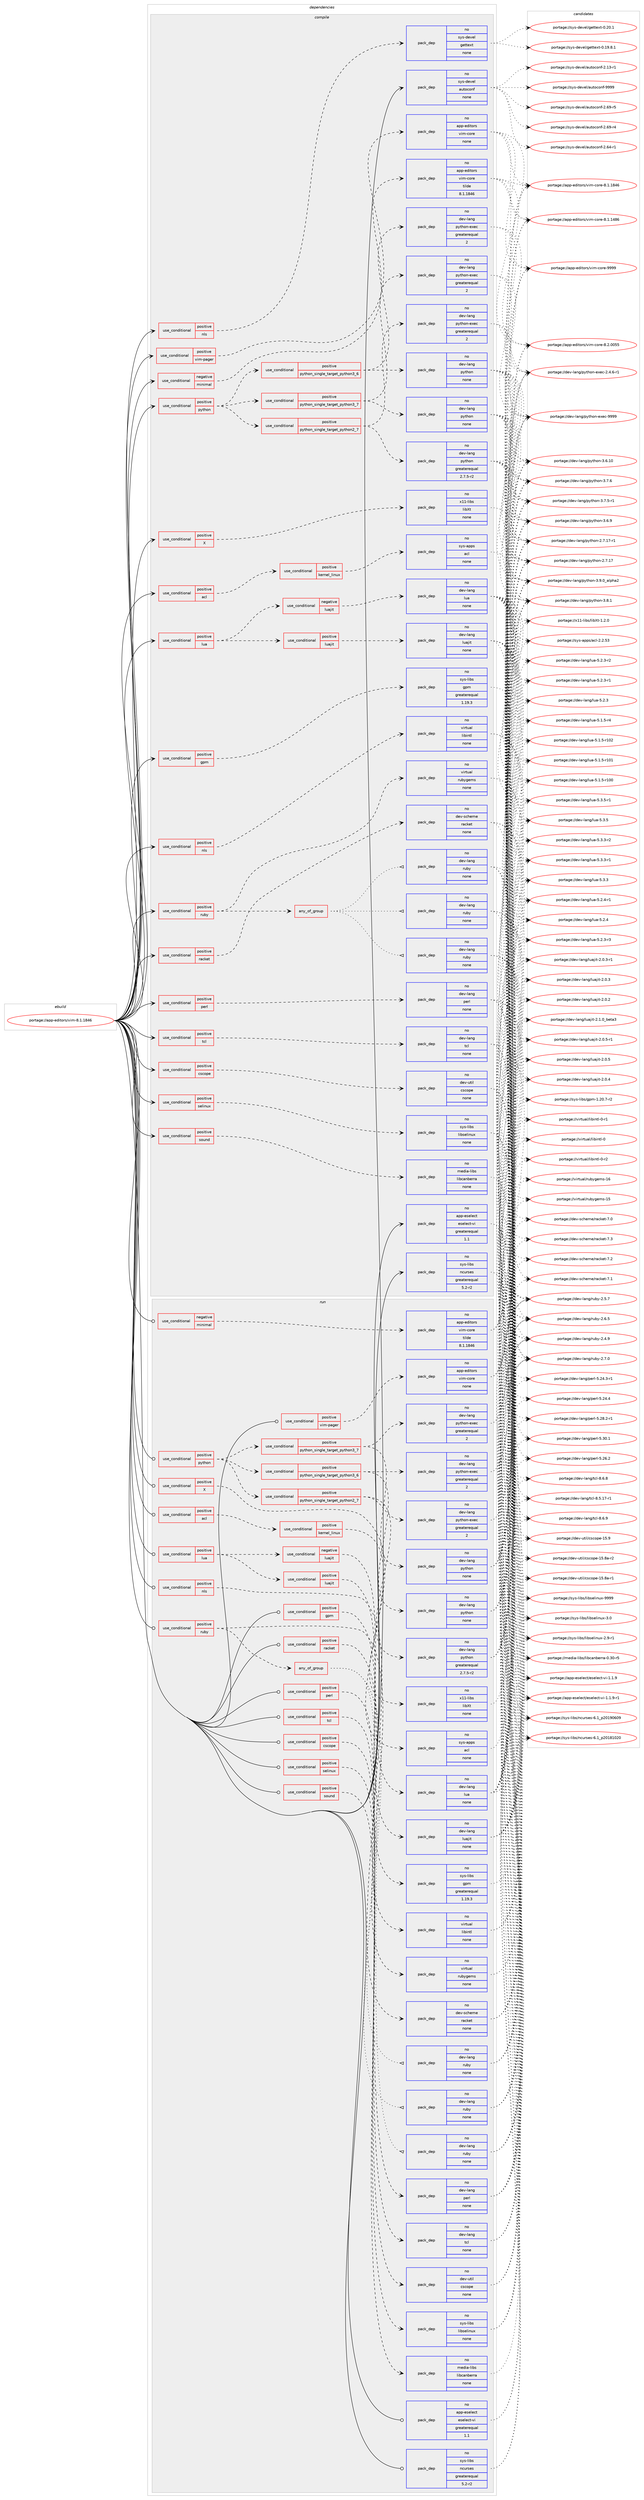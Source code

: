 digraph prolog {

# *************
# Graph options
# *************

newrank=true;
concentrate=true;
compound=true;
graph [rankdir=LR,fontname=Helvetica,fontsize=10,ranksep=1.5];#, ranksep=2.5, nodesep=0.2];
edge  [arrowhead=vee];
node  [fontname=Helvetica,fontsize=10];

# **********
# The ebuild
# **********

subgraph cluster_leftcol {
color=gray;
label=<<i>ebuild</i>>;
id [label="portage://app-editors/vim-8.1.1846", color=red, width=4, href="../app-editors/vim-8.1.1846.svg"];
}

# ****************
# The dependencies
# ****************

subgraph cluster_midcol {
color=gray;
label=<<i>dependencies</i>>;
subgraph cluster_compile {
fillcolor="#eeeeee";
style=filled;
label=<<i>compile</i>>;
subgraph cond149550 {
dependency635028 [label=<<TABLE BORDER="0" CELLBORDER="1" CELLSPACING="0" CELLPADDING="4"><TR><TD ROWSPAN="3" CELLPADDING="10">use_conditional</TD></TR><TR><TD>negative</TD></TR><TR><TD>minimal</TD></TR></TABLE>>, shape=none, color=red];
subgraph pack477055 {
dependency635029 [label=<<TABLE BORDER="0" CELLBORDER="1" CELLSPACING="0" CELLPADDING="4" WIDTH="220"><TR><TD ROWSPAN="6" CELLPADDING="30">pack_dep</TD></TR><TR><TD WIDTH="110">no</TD></TR><TR><TD>app-editors</TD></TR><TR><TD>vim-core</TD></TR><TR><TD>tilde</TD></TR><TR><TD>8.1.1846</TD></TR></TABLE>>, shape=none, color=blue];
}
dependency635028:e -> dependency635029:w [weight=20,style="dashed",arrowhead="vee"];
}
id:e -> dependency635028:w [weight=20,style="solid",arrowhead="vee"];
subgraph cond149551 {
dependency635030 [label=<<TABLE BORDER="0" CELLBORDER="1" CELLSPACING="0" CELLPADDING="4"><TR><TD ROWSPAN="3" CELLPADDING="10">use_conditional</TD></TR><TR><TD>positive</TD></TR><TR><TD>X</TD></TR></TABLE>>, shape=none, color=red];
subgraph pack477056 {
dependency635031 [label=<<TABLE BORDER="0" CELLBORDER="1" CELLSPACING="0" CELLPADDING="4" WIDTH="220"><TR><TD ROWSPAN="6" CELLPADDING="30">pack_dep</TD></TR><TR><TD WIDTH="110">no</TD></TR><TR><TD>x11-libs</TD></TR><TR><TD>libXt</TD></TR><TR><TD>none</TD></TR><TR><TD></TD></TR></TABLE>>, shape=none, color=blue];
}
dependency635030:e -> dependency635031:w [weight=20,style="dashed",arrowhead="vee"];
}
id:e -> dependency635030:w [weight=20,style="solid",arrowhead="vee"];
subgraph cond149552 {
dependency635032 [label=<<TABLE BORDER="0" CELLBORDER="1" CELLSPACING="0" CELLPADDING="4"><TR><TD ROWSPAN="3" CELLPADDING="10">use_conditional</TD></TR><TR><TD>positive</TD></TR><TR><TD>acl</TD></TR></TABLE>>, shape=none, color=red];
subgraph cond149553 {
dependency635033 [label=<<TABLE BORDER="0" CELLBORDER="1" CELLSPACING="0" CELLPADDING="4"><TR><TD ROWSPAN="3" CELLPADDING="10">use_conditional</TD></TR><TR><TD>positive</TD></TR><TR><TD>kernel_linux</TD></TR></TABLE>>, shape=none, color=red];
subgraph pack477057 {
dependency635034 [label=<<TABLE BORDER="0" CELLBORDER="1" CELLSPACING="0" CELLPADDING="4" WIDTH="220"><TR><TD ROWSPAN="6" CELLPADDING="30">pack_dep</TD></TR><TR><TD WIDTH="110">no</TD></TR><TR><TD>sys-apps</TD></TR><TR><TD>acl</TD></TR><TR><TD>none</TD></TR><TR><TD></TD></TR></TABLE>>, shape=none, color=blue];
}
dependency635033:e -> dependency635034:w [weight=20,style="dashed",arrowhead="vee"];
}
dependency635032:e -> dependency635033:w [weight=20,style="dashed",arrowhead="vee"];
}
id:e -> dependency635032:w [weight=20,style="solid",arrowhead="vee"];
subgraph cond149554 {
dependency635035 [label=<<TABLE BORDER="0" CELLBORDER="1" CELLSPACING="0" CELLPADDING="4"><TR><TD ROWSPAN="3" CELLPADDING="10">use_conditional</TD></TR><TR><TD>positive</TD></TR><TR><TD>cscope</TD></TR></TABLE>>, shape=none, color=red];
subgraph pack477058 {
dependency635036 [label=<<TABLE BORDER="0" CELLBORDER="1" CELLSPACING="0" CELLPADDING="4" WIDTH="220"><TR><TD ROWSPAN="6" CELLPADDING="30">pack_dep</TD></TR><TR><TD WIDTH="110">no</TD></TR><TR><TD>dev-util</TD></TR><TR><TD>cscope</TD></TR><TR><TD>none</TD></TR><TR><TD></TD></TR></TABLE>>, shape=none, color=blue];
}
dependency635035:e -> dependency635036:w [weight=20,style="dashed",arrowhead="vee"];
}
id:e -> dependency635035:w [weight=20,style="solid",arrowhead="vee"];
subgraph cond149555 {
dependency635037 [label=<<TABLE BORDER="0" CELLBORDER="1" CELLSPACING="0" CELLPADDING="4"><TR><TD ROWSPAN="3" CELLPADDING="10">use_conditional</TD></TR><TR><TD>positive</TD></TR><TR><TD>gpm</TD></TR></TABLE>>, shape=none, color=red];
subgraph pack477059 {
dependency635038 [label=<<TABLE BORDER="0" CELLBORDER="1" CELLSPACING="0" CELLPADDING="4" WIDTH="220"><TR><TD ROWSPAN="6" CELLPADDING="30">pack_dep</TD></TR><TR><TD WIDTH="110">no</TD></TR><TR><TD>sys-libs</TD></TR><TR><TD>gpm</TD></TR><TR><TD>greaterequal</TD></TR><TR><TD>1.19.3</TD></TR></TABLE>>, shape=none, color=blue];
}
dependency635037:e -> dependency635038:w [weight=20,style="dashed",arrowhead="vee"];
}
id:e -> dependency635037:w [weight=20,style="solid",arrowhead="vee"];
subgraph cond149556 {
dependency635039 [label=<<TABLE BORDER="0" CELLBORDER="1" CELLSPACING="0" CELLPADDING="4"><TR><TD ROWSPAN="3" CELLPADDING="10">use_conditional</TD></TR><TR><TD>positive</TD></TR><TR><TD>lua</TD></TR></TABLE>>, shape=none, color=red];
subgraph cond149557 {
dependency635040 [label=<<TABLE BORDER="0" CELLBORDER="1" CELLSPACING="0" CELLPADDING="4"><TR><TD ROWSPAN="3" CELLPADDING="10">use_conditional</TD></TR><TR><TD>positive</TD></TR><TR><TD>luajit</TD></TR></TABLE>>, shape=none, color=red];
subgraph pack477060 {
dependency635041 [label=<<TABLE BORDER="0" CELLBORDER="1" CELLSPACING="0" CELLPADDING="4" WIDTH="220"><TR><TD ROWSPAN="6" CELLPADDING="30">pack_dep</TD></TR><TR><TD WIDTH="110">no</TD></TR><TR><TD>dev-lang</TD></TR><TR><TD>luajit</TD></TR><TR><TD>none</TD></TR><TR><TD></TD></TR></TABLE>>, shape=none, color=blue];
}
dependency635040:e -> dependency635041:w [weight=20,style="dashed",arrowhead="vee"];
}
dependency635039:e -> dependency635040:w [weight=20,style="dashed",arrowhead="vee"];
subgraph cond149558 {
dependency635042 [label=<<TABLE BORDER="0" CELLBORDER="1" CELLSPACING="0" CELLPADDING="4"><TR><TD ROWSPAN="3" CELLPADDING="10">use_conditional</TD></TR><TR><TD>negative</TD></TR><TR><TD>luajit</TD></TR></TABLE>>, shape=none, color=red];
subgraph pack477061 {
dependency635043 [label=<<TABLE BORDER="0" CELLBORDER="1" CELLSPACING="0" CELLPADDING="4" WIDTH="220"><TR><TD ROWSPAN="6" CELLPADDING="30">pack_dep</TD></TR><TR><TD WIDTH="110">no</TD></TR><TR><TD>dev-lang</TD></TR><TR><TD>lua</TD></TR><TR><TD>none</TD></TR><TR><TD></TD></TR></TABLE>>, shape=none, color=blue];
}
dependency635042:e -> dependency635043:w [weight=20,style="dashed",arrowhead="vee"];
}
dependency635039:e -> dependency635042:w [weight=20,style="dashed",arrowhead="vee"];
}
id:e -> dependency635039:w [weight=20,style="solid",arrowhead="vee"];
subgraph cond149559 {
dependency635044 [label=<<TABLE BORDER="0" CELLBORDER="1" CELLSPACING="0" CELLPADDING="4"><TR><TD ROWSPAN="3" CELLPADDING="10">use_conditional</TD></TR><TR><TD>positive</TD></TR><TR><TD>nls</TD></TR></TABLE>>, shape=none, color=red];
subgraph pack477062 {
dependency635045 [label=<<TABLE BORDER="0" CELLBORDER="1" CELLSPACING="0" CELLPADDING="4" WIDTH="220"><TR><TD ROWSPAN="6" CELLPADDING="30">pack_dep</TD></TR><TR><TD WIDTH="110">no</TD></TR><TR><TD>sys-devel</TD></TR><TR><TD>gettext</TD></TR><TR><TD>none</TD></TR><TR><TD></TD></TR></TABLE>>, shape=none, color=blue];
}
dependency635044:e -> dependency635045:w [weight=20,style="dashed",arrowhead="vee"];
}
id:e -> dependency635044:w [weight=20,style="solid",arrowhead="vee"];
subgraph cond149560 {
dependency635046 [label=<<TABLE BORDER="0" CELLBORDER="1" CELLSPACING="0" CELLPADDING="4"><TR><TD ROWSPAN="3" CELLPADDING="10">use_conditional</TD></TR><TR><TD>positive</TD></TR><TR><TD>nls</TD></TR></TABLE>>, shape=none, color=red];
subgraph pack477063 {
dependency635047 [label=<<TABLE BORDER="0" CELLBORDER="1" CELLSPACING="0" CELLPADDING="4" WIDTH="220"><TR><TD ROWSPAN="6" CELLPADDING="30">pack_dep</TD></TR><TR><TD WIDTH="110">no</TD></TR><TR><TD>virtual</TD></TR><TR><TD>libintl</TD></TR><TR><TD>none</TD></TR><TR><TD></TD></TR></TABLE>>, shape=none, color=blue];
}
dependency635046:e -> dependency635047:w [weight=20,style="dashed",arrowhead="vee"];
}
id:e -> dependency635046:w [weight=20,style="solid",arrowhead="vee"];
subgraph cond149561 {
dependency635048 [label=<<TABLE BORDER="0" CELLBORDER="1" CELLSPACING="0" CELLPADDING="4"><TR><TD ROWSPAN="3" CELLPADDING="10">use_conditional</TD></TR><TR><TD>positive</TD></TR><TR><TD>perl</TD></TR></TABLE>>, shape=none, color=red];
subgraph pack477064 {
dependency635049 [label=<<TABLE BORDER="0" CELLBORDER="1" CELLSPACING="0" CELLPADDING="4" WIDTH="220"><TR><TD ROWSPAN="6" CELLPADDING="30">pack_dep</TD></TR><TR><TD WIDTH="110">no</TD></TR><TR><TD>dev-lang</TD></TR><TR><TD>perl</TD></TR><TR><TD>none</TD></TR><TR><TD></TD></TR></TABLE>>, shape=none, color=blue];
}
dependency635048:e -> dependency635049:w [weight=20,style="dashed",arrowhead="vee"];
}
id:e -> dependency635048:w [weight=20,style="solid",arrowhead="vee"];
subgraph cond149562 {
dependency635050 [label=<<TABLE BORDER="0" CELLBORDER="1" CELLSPACING="0" CELLPADDING="4"><TR><TD ROWSPAN="3" CELLPADDING="10">use_conditional</TD></TR><TR><TD>positive</TD></TR><TR><TD>python</TD></TR></TABLE>>, shape=none, color=red];
subgraph cond149563 {
dependency635051 [label=<<TABLE BORDER="0" CELLBORDER="1" CELLSPACING="0" CELLPADDING="4"><TR><TD ROWSPAN="3" CELLPADDING="10">use_conditional</TD></TR><TR><TD>positive</TD></TR><TR><TD>python_single_target_python2_7</TD></TR></TABLE>>, shape=none, color=red];
subgraph pack477065 {
dependency635052 [label=<<TABLE BORDER="0" CELLBORDER="1" CELLSPACING="0" CELLPADDING="4" WIDTH="220"><TR><TD ROWSPAN="6" CELLPADDING="30">pack_dep</TD></TR><TR><TD WIDTH="110">no</TD></TR><TR><TD>dev-lang</TD></TR><TR><TD>python</TD></TR><TR><TD>greaterequal</TD></TR><TR><TD>2.7.5-r2</TD></TR></TABLE>>, shape=none, color=blue];
}
dependency635051:e -> dependency635052:w [weight=20,style="dashed",arrowhead="vee"];
subgraph pack477066 {
dependency635053 [label=<<TABLE BORDER="0" CELLBORDER="1" CELLSPACING="0" CELLPADDING="4" WIDTH="220"><TR><TD ROWSPAN="6" CELLPADDING="30">pack_dep</TD></TR><TR><TD WIDTH="110">no</TD></TR><TR><TD>dev-lang</TD></TR><TR><TD>python-exec</TD></TR><TR><TD>greaterequal</TD></TR><TR><TD>2</TD></TR></TABLE>>, shape=none, color=blue];
}
dependency635051:e -> dependency635053:w [weight=20,style="dashed",arrowhead="vee"];
}
dependency635050:e -> dependency635051:w [weight=20,style="dashed",arrowhead="vee"];
subgraph cond149564 {
dependency635054 [label=<<TABLE BORDER="0" CELLBORDER="1" CELLSPACING="0" CELLPADDING="4"><TR><TD ROWSPAN="3" CELLPADDING="10">use_conditional</TD></TR><TR><TD>positive</TD></TR><TR><TD>python_single_target_python3_6</TD></TR></TABLE>>, shape=none, color=red];
subgraph pack477067 {
dependency635055 [label=<<TABLE BORDER="0" CELLBORDER="1" CELLSPACING="0" CELLPADDING="4" WIDTH="220"><TR><TD ROWSPAN="6" CELLPADDING="30">pack_dep</TD></TR><TR><TD WIDTH="110">no</TD></TR><TR><TD>dev-lang</TD></TR><TR><TD>python</TD></TR><TR><TD>none</TD></TR><TR><TD></TD></TR></TABLE>>, shape=none, color=blue];
}
dependency635054:e -> dependency635055:w [weight=20,style="dashed",arrowhead="vee"];
subgraph pack477068 {
dependency635056 [label=<<TABLE BORDER="0" CELLBORDER="1" CELLSPACING="0" CELLPADDING="4" WIDTH="220"><TR><TD ROWSPAN="6" CELLPADDING="30">pack_dep</TD></TR><TR><TD WIDTH="110">no</TD></TR><TR><TD>dev-lang</TD></TR><TR><TD>python-exec</TD></TR><TR><TD>greaterequal</TD></TR><TR><TD>2</TD></TR></TABLE>>, shape=none, color=blue];
}
dependency635054:e -> dependency635056:w [weight=20,style="dashed",arrowhead="vee"];
}
dependency635050:e -> dependency635054:w [weight=20,style="dashed",arrowhead="vee"];
subgraph cond149565 {
dependency635057 [label=<<TABLE BORDER="0" CELLBORDER="1" CELLSPACING="0" CELLPADDING="4"><TR><TD ROWSPAN="3" CELLPADDING="10">use_conditional</TD></TR><TR><TD>positive</TD></TR><TR><TD>python_single_target_python3_7</TD></TR></TABLE>>, shape=none, color=red];
subgraph pack477069 {
dependency635058 [label=<<TABLE BORDER="0" CELLBORDER="1" CELLSPACING="0" CELLPADDING="4" WIDTH="220"><TR><TD ROWSPAN="6" CELLPADDING="30">pack_dep</TD></TR><TR><TD WIDTH="110">no</TD></TR><TR><TD>dev-lang</TD></TR><TR><TD>python</TD></TR><TR><TD>none</TD></TR><TR><TD></TD></TR></TABLE>>, shape=none, color=blue];
}
dependency635057:e -> dependency635058:w [weight=20,style="dashed",arrowhead="vee"];
subgraph pack477070 {
dependency635059 [label=<<TABLE BORDER="0" CELLBORDER="1" CELLSPACING="0" CELLPADDING="4" WIDTH="220"><TR><TD ROWSPAN="6" CELLPADDING="30">pack_dep</TD></TR><TR><TD WIDTH="110">no</TD></TR><TR><TD>dev-lang</TD></TR><TR><TD>python-exec</TD></TR><TR><TD>greaterequal</TD></TR><TR><TD>2</TD></TR></TABLE>>, shape=none, color=blue];
}
dependency635057:e -> dependency635059:w [weight=20,style="dashed",arrowhead="vee"];
}
dependency635050:e -> dependency635057:w [weight=20,style="dashed",arrowhead="vee"];
}
id:e -> dependency635050:w [weight=20,style="solid",arrowhead="vee"];
subgraph cond149566 {
dependency635060 [label=<<TABLE BORDER="0" CELLBORDER="1" CELLSPACING="0" CELLPADDING="4"><TR><TD ROWSPAN="3" CELLPADDING="10">use_conditional</TD></TR><TR><TD>positive</TD></TR><TR><TD>racket</TD></TR></TABLE>>, shape=none, color=red];
subgraph pack477071 {
dependency635061 [label=<<TABLE BORDER="0" CELLBORDER="1" CELLSPACING="0" CELLPADDING="4" WIDTH="220"><TR><TD ROWSPAN="6" CELLPADDING="30">pack_dep</TD></TR><TR><TD WIDTH="110">no</TD></TR><TR><TD>dev-scheme</TD></TR><TR><TD>racket</TD></TR><TR><TD>none</TD></TR><TR><TD></TD></TR></TABLE>>, shape=none, color=blue];
}
dependency635060:e -> dependency635061:w [weight=20,style="dashed",arrowhead="vee"];
}
id:e -> dependency635060:w [weight=20,style="solid",arrowhead="vee"];
subgraph cond149567 {
dependency635062 [label=<<TABLE BORDER="0" CELLBORDER="1" CELLSPACING="0" CELLPADDING="4"><TR><TD ROWSPAN="3" CELLPADDING="10">use_conditional</TD></TR><TR><TD>positive</TD></TR><TR><TD>ruby</TD></TR></TABLE>>, shape=none, color=red];
subgraph any8134 {
dependency635063 [label=<<TABLE BORDER="0" CELLBORDER="1" CELLSPACING="0" CELLPADDING="4"><TR><TD CELLPADDING="10">any_of_group</TD></TR></TABLE>>, shape=none, color=red];subgraph pack477072 {
dependency635064 [label=<<TABLE BORDER="0" CELLBORDER="1" CELLSPACING="0" CELLPADDING="4" WIDTH="220"><TR><TD ROWSPAN="6" CELLPADDING="30">pack_dep</TD></TR><TR><TD WIDTH="110">no</TD></TR><TR><TD>dev-lang</TD></TR><TR><TD>ruby</TD></TR><TR><TD>none</TD></TR><TR><TD></TD></TR></TABLE>>, shape=none, color=blue];
}
dependency635063:e -> dependency635064:w [weight=20,style="dotted",arrowhead="oinv"];
subgraph pack477073 {
dependency635065 [label=<<TABLE BORDER="0" CELLBORDER="1" CELLSPACING="0" CELLPADDING="4" WIDTH="220"><TR><TD ROWSPAN="6" CELLPADDING="30">pack_dep</TD></TR><TR><TD WIDTH="110">no</TD></TR><TR><TD>dev-lang</TD></TR><TR><TD>ruby</TD></TR><TR><TD>none</TD></TR><TR><TD></TD></TR></TABLE>>, shape=none, color=blue];
}
dependency635063:e -> dependency635065:w [weight=20,style="dotted",arrowhead="oinv"];
subgraph pack477074 {
dependency635066 [label=<<TABLE BORDER="0" CELLBORDER="1" CELLSPACING="0" CELLPADDING="4" WIDTH="220"><TR><TD ROWSPAN="6" CELLPADDING="30">pack_dep</TD></TR><TR><TD WIDTH="110">no</TD></TR><TR><TD>dev-lang</TD></TR><TR><TD>ruby</TD></TR><TR><TD>none</TD></TR><TR><TD></TD></TR></TABLE>>, shape=none, color=blue];
}
dependency635063:e -> dependency635066:w [weight=20,style="dotted",arrowhead="oinv"];
}
dependency635062:e -> dependency635063:w [weight=20,style="dashed",arrowhead="vee"];
subgraph pack477075 {
dependency635067 [label=<<TABLE BORDER="0" CELLBORDER="1" CELLSPACING="0" CELLPADDING="4" WIDTH="220"><TR><TD ROWSPAN="6" CELLPADDING="30">pack_dep</TD></TR><TR><TD WIDTH="110">no</TD></TR><TR><TD>virtual</TD></TR><TR><TD>rubygems</TD></TR><TR><TD>none</TD></TR><TR><TD></TD></TR></TABLE>>, shape=none, color=blue];
}
dependency635062:e -> dependency635067:w [weight=20,style="dashed",arrowhead="vee"];
}
id:e -> dependency635062:w [weight=20,style="solid",arrowhead="vee"];
subgraph cond149568 {
dependency635068 [label=<<TABLE BORDER="0" CELLBORDER="1" CELLSPACING="0" CELLPADDING="4"><TR><TD ROWSPAN="3" CELLPADDING="10">use_conditional</TD></TR><TR><TD>positive</TD></TR><TR><TD>selinux</TD></TR></TABLE>>, shape=none, color=red];
subgraph pack477076 {
dependency635069 [label=<<TABLE BORDER="0" CELLBORDER="1" CELLSPACING="0" CELLPADDING="4" WIDTH="220"><TR><TD ROWSPAN="6" CELLPADDING="30">pack_dep</TD></TR><TR><TD WIDTH="110">no</TD></TR><TR><TD>sys-libs</TD></TR><TR><TD>libselinux</TD></TR><TR><TD>none</TD></TR><TR><TD></TD></TR></TABLE>>, shape=none, color=blue];
}
dependency635068:e -> dependency635069:w [weight=20,style="dashed",arrowhead="vee"];
}
id:e -> dependency635068:w [weight=20,style="solid",arrowhead="vee"];
subgraph cond149569 {
dependency635070 [label=<<TABLE BORDER="0" CELLBORDER="1" CELLSPACING="0" CELLPADDING="4"><TR><TD ROWSPAN="3" CELLPADDING="10">use_conditional</TD></TR><TR><TD>positive</TD></TR><TR><TD>sound</TD></TR></TABLE>>, shape=none, color=red];
subgraph pack477077 {
dependency635071 [label=<<TABLE BORDER="0" CELLBORDER="1" CELLSPACING="0" CELLPADDING="4" WIDTH="220"><TR><TD ROWSPAN="6" CELLPADDING="30">pack_dep</TD></TR><TR><TD WIDTH="110">no</TD></TR><TR><TD>media-libs</TD></TR><TR><TD>libcanberra</TD></TR><TR><TD>none</TD></TR><TR><TD></TD></TR></TABLE>>, shape=none, color=blue];
}
dependency635070:e -> dependency635071:w [weight=20,style="dashed",arrowhead="vee"];
}
id:e -> dependency635070:w [weight=20,style="solid",arrowhead="vee"];
subgraph cond149570 {
dependency635072 [label=<<TABLE BORDER="0" CELLBORDER="1" CELLSPACING="0" CELLPADDING="4"><TR><TD ROWSPAN="3" CELLPADDING="10">use_conditional</TD></TR><TR><TD>positive</TD></TR><TR><TD>tcl</TD></TR></TABLE>>, shape=none, color=red];
subgraph pack477078 {
dependency635073 [label=<<TABLE BORDER="0" CELLBORDER="1" CELLSPACING="0" CELLPADDING="4" WIDTH="220"><TR><TD ROWSPAN="6" CELLPADDING="30">pack_dep</TD></TR><TR><TD WIDTH="110">no</TD></TR><TR><TD>dev-lang</TD></TR><TR><TD>tcl</TD></TR><TR><TD>none</TD></TR><TR><TD></TD></TR></TABLE>>, shape=none, color=blue];
}
dependency635072:e -> dependency635073:w [weight=20,style="dashed",arrowhead="vee"];
}
id:e -> dependency635072:w [weight=20,style="solid",arrowhead="vee"];
subgraph cond149571 {
dependency635074 [label=<<TABLE BORDER="0" CELLBORDER="1" CELLSPACING="0" CELLPADDING="4"><TR><TD ROWSPAN="3" CELLPADDING="10">use_conditional</TD></TR><TR><TD>positive</TD></TR><TR><TD>vim-pager</TD></TR></TABLE>>, shape=none, color=red];
subgraph pack477079 {
dependency635075 [label=<<TABLE BORDER="0" CELLBORDER="1" CELLSPACING="0" CELLPADDING="4" WIDTH="220"><TR><TD ROWSPAN="6" CELLPADDING="30">pack_dep</TD></TR><TR><TD WIDTH="110">no</TD></TR><TR><TD>app-editors</TD></TR><TR><TD>vim-core</TD></TR><TR><TD>none</TD></TR><TR><TD></TD></TR></TABLE>>, shape=none, color=blue];
}
dependency635074:e -> dependency635075:w [weight=20,style="dashed",arrowhead="vee"];
}
id:e -> dependency635074:w [weight=20,style="solid",arrowhead="vee"];
subgraph pack477080 {
dependency635076 [label=<<TABLE BORDER="0" CELLBORDER="1" CELLSPACING="0" CELLPADDING="4" WIDTH="220"><TR><TD ROWSPAN="6" CELLPADDING="30">pack_dep</TD></TR><TR><TD WIDTH="110">no</TD></TR><TR><TD>app-eselect</TD></TR><TR><TD>eselect-vi</TD></TR><TR><TD>greaterequal</TD></TR><TR><TD>1.1</TD></TR></TABLE>>, shape=none, color=blue];
}
id:e -> dependency635076:w [weight=20,style="solid",arrowhead="vee"];
subgraph pack477081 {
dependency635077 [label=<<TABLE BORDER="0" CELLBORDER="1" CELLSPACING="0" CELLPADDING="4" WIDTH="220"><TR><TD ROWSPAN="6" CELLPADDING="30">pack_dep</TD></TR><TR><TD WIDTH="110">no</TD></TR><TR><TD>sys-devel</TD></TR><TR><TD>autoconf</TD></TR><TR><TD>none</TD></TR><TR><TD></TD></TR></TABLE>>, shape=none, color=blue];
}
id:e -> dependency635077:w [weight=20,style="solid",arrowhead="vee"];
subgraph pack477082 {
dependency635078 [label=<<TABLE BORDER="0" CELLBORDER="1" CELLSPACING="0" CELLPADDING="4" WIDTH="220"><TR><TD ROWSPAN="6" CELLPADDING="30">pack_dep</TD></TR><TR><TD WIDTH="110">no</TD></TR><TR><TD>sys-libs</TD></TR><TR><TD>ncurses</TD></TR><TR><TD>greaterequal</TD></TR><TR><TD>5.2-r2</TD></TR></TABLE>>, shape=none, color=blue];
}
id:e -> dependency635078:w [weight=20,style="solid",arrowhead="vee"];
}
subgraph cluster_compileandrun {
fillcolor="#eeeeee";
style=filled;
label=<<i>compile and run</i>>;
}
subgraph cluster_run {
fillcolor="#eeeeee";
style=filled;
label=<<i>run</i>>;
subgraph cond149572 {
dependency635079 [label=<<TABLE BORDER="0" CELLBORDER="1" CELLSPACING="0" CELLPADDING="4"><TR><TD ROWSPAN="3" CELLPADDING="10">use_conditional</TD></TR><TR><TD>negative</TD></TR><TR><TD>minimal</TD></TR></TABLE>>, shape=none, color=red];
subgraph pack477083 {
dependency635080 [label=<<TABLE BORDER="0" CELLBORDER="1" CELLSPACING="0" CELLPADDING="4" WIDTH="220"><TR><TD ROWSPAN="6" CELLPADDING="30">pack_dep</TD></TR><TR><TD WIDTH="110">no</TD></TR><TR><TD>app-editors</TD></TR><TR><TD>vim-core</TD></TR><TR><TD>tilde</TD></TR><TR><TD>8.1.1846</TD></TR></TABLE>>, shape=none, color=blue];
}
dependency635079:e -> dependency635080:w [weight=20,style="dashed",arrowhead="vee"];
}
id:e -> dependency635079:w [weight=20,style="solid",arrowhead="odot"];
subgraph cond149573 {
dependency635081 [label=<<TABLE BORDER="0" CELLBORDER="1" CELLSPACING="0" CELLPADDING="4"><TR><TD ROWSPAN="3" CELLPADDING="10">use_conditional</TD></TR><TR><TD>positive</TD></TR><TR><TD>X</TD></TR></TABLE>>, shape=none, color=red];
subgraph pack477084 {
dependency635082 [label=<<TABLE BORDER="0" CELLBORDER="1" CELLSPACING="0" CELLPADDING="4" WIDTH="220"><TR><TD ROWSPAN="6" CELLPADDING="30">pack_dep</TD></TR><TR><TD WIDTH="110">no</TD></TR><TR><TD>x11-libs</TD></TR><TR><TD>libXt</TD></TR><TR><TD>none</TD></TR><TR><TD></TD></TR></TABLE>>, shape=none, color=blue];
}
dependency635081:e -> dependency635082:w [weight=20,style="dashed",arrowhead="vee"];
}
id:e -> dependency635081:w [weight=20,style="solid",arrowhead="odot"];
subgraph cond149574 {
dependency635083 [label=<<TABLE BORDER="0" CELLBORDER="1" CELLSPACING="0" CELLPADDING="4"><TR><TD ROWSPAN="3" CELLPADDING="10">use_conditional</TD></TR><TR><TD>positive</TD></TR><TR><TD>acl</TD></TR></TABLE>>, shape=none, color=red];
subgraph cond149575 {
dependency635084 [label=<<TABLE BORDER="0" CELLBORDER="1" CELLSPACING="0" CELLPADDING="4"><TR><TD ROWSPAN="3" CELLPADDING="10">use_conditional</TD></TR><TR><TD>positive</TD></TR><TR><TD>kernel_linux</TD></TR></TABLE>>, shape=none, color=red];
subgraph pack477085 {
dependency635085 [label=<<TABLE BORDER="0" CELLBORDER="1" CELLSPACING="0" CELLPADDING="4" WIDTH="220"><TR><TD ROWSPAN="6" CELLPADDING="30">pack_dep</TD></TR><TR><TD WIDTH="110">no</TD></TR><TR><TD>sys-apps</TD></TR><TR><TD>acl</TD></TR><TR><TD>none</TD></TR><TR><TD></TD></TR></TABLE>>, shape=none, color=blue];
}
dependency635084:e -> dependency635085:w [weight=20,style="dashed",arrowhead="vee"];
}
dependency635083:e -> dependency635084:w [weight=20,style="dashed",arrowhead="vee"];
}
id:e -> dependency635083:w [weight=20,style="solid",arrowhead="odot"];
subgraph cond149576 {
dependency635086 [label=<<TABLE BORDER="0" CELLBORDER="1" CELLSPACING="0" CELLPADDING="4"><TR><TD ROWSPAN="3" CELLPADDING="10">use_conditional</TD></TR><TR><TD>positive</TD></TR><TR><TD>cscope</TD></TR></TABLE>>, shape=none, color=red];
subgraph pack477086 {
dependency635087 [label=<<TABLE BORDER="0" CELLBORDER="1" CELLSPACING="0" CELLPADDING="4" WIDTH="220"><TR><TD ROWSPAN="6" CELLPADDING="30">pack_dep</TD></TR><TR><TD WIDTH="110">no</TD></TR><TR><TD>dev-util</TD></TR><TR><TD>cscope</TD></TR><TR><TD>none</TD></TR><TR><TD></TD></TR></TABLE>>, shape=none, color=blue];
}
dependency635086:e -> dependency635087:w [weight=20,style="dashed",arrowhead="vee"];
}
id:e -> dependency635086:w [weight=20,style="solid",arrowhead="odot"];
subgraph cond149577 {
dependency635088 [label=<<TABLE BORDER="0" CELLBORDER="1" CELLSPACING="0" CELLPADDING="4"><TR><TD ROWSPAN="3" CELLPADDING="10">use_conditional</TD></TR><TR><TD>positive</TD></TR><TR><TD>gpm</TD></TR></TABLE>>, shape=none, color=red];
subgraph pack477087 {
dependency635089 [label=<<TABLE BORDER="0" CELLBORDER="1" CELLSPACING="0" CELLPADDING="4" WIDTH="220"><TR><TD ROWSPAN="6" CELLPADDING="30">pack_dep</TD></TR><TR><TD WIDTH="110">no</TD></TR><TR><TD>sys-libs</TD></TR><TR><TD>gpm</TD></TR><TR><TD>greaterequal</TD></TR><TR><TD>1.19.3</TD></TR></TABLE>>, shape=none, color=blue];
}
dependency635088:e -> dependency635089:w [weight=20,style="dashed",arrowhead="vee"];
}
id:e -> dependency635088:w [weight=20,style="solid",arrowhead="odot"];
subgraph cond149578 {
dependency635090 [label=<<TABLE BORDER="0" CELLBORDER="1" CELLSPACING="0" CELLPADDING="4"><TR><TD ROWSPAN="3" CELLPADDING="10">use_conditional</TD></TR><TR><TD>positive</TD></TR><TR><TD>lua</TD></TR></TABLE>>, shape=none, color=red];
subgraph cond149579 {
dependency635091 [label=<<TABLE BORDER="0" CELLBORDER="1" CELLSPACING="0" CELLPADDING="4"><TR><TD ROWSPAN="3" CELLPADDING="10">use_conditional</TD></TR><TR><TD>positive</TD></TR><TR><TD>luajit</TD></TR></TABLE>>, shape=none, color=red];
subgraph pack477088 {
dependency635092 [label=<<TABLE BORDER="0" CELLBORDER="1" CELLSPACING="0" CELLPADDING="4" WIDTH="220"><TR><TD ROWSPAN="6" CELLPADDING="30">pack_dep</TD></TR><TR><TD WIDTH="110">no</TD></TR><TR><TD>dev-lang</TD></TR><TR><TD>luajit</TD></TR><TR><TD>none</TD></TR><TR><TD></TD></TR></TABLE>>, shape=none, color=blue];
}
dependency635091:e -> dependency635092:w [weight=20,style="dashed",arrowhead="vee"];
}
dependency635090:e -> dependency635091:w [weight=20,style="dashed",arrowhead="vee"];
subgraph cond149580 {
dependency635093 [label=<<TABLE BORDER="0" CELLBORDER="1" CELLSPACING="0" CELLPADDING="4"><TR><TD ROWSPAN="3" CELLPADDING="10">use_conditional</TD></TR><TR><TD>negative</TD></TR><TR><TD>luajit</TD></TR></TABLE>>, shape=none, color=red];
subgraph pack477089 {
dependency635094 [label=<<TABLE BORDER="0" CELLBORDER="1" CELLSPACING="0" CELLPADDING="4" WIDTH="220"><TR><TD ROWSPAN="6" CELLPADDING="30">pack_dep</TD></TR><TR><TD WIDTH="110">no</TD></TR><TR><TD>dev-lang</TD></TR><TR><TD>lua</TD></TR><TR><TD>none</TD></TR><TR><TD></TD></TR></TABLE>>, shape=none, color=blue];
}
dependency635093:e -> dependency635094:w [weight=20,style="dashed",arrowhead="vee"];
}
dependency635090:e -> dependency635093:w [weight=20,style="dashed",arrowhead="vee"];
}
id:e -> dependency635090:w [weight=20,style="solid",arrowhead="odot"];
subgraph cond149581 {
dependency635095 [label=<<TABLE BORDER="0" CELLBORDER="1" CELLSPACING="0" CELLPADDING="4"><TR><TD ROWSPAN="3" CELLPADDING="10">use_conditional</TD></TR><TR><TD>positive</TD></TR><TR><TD>nls</TD></TR></TABLE>>, shape=none, color=red];
subgraph pack477090 {
dependency635096 [label=<<TABLE BORDER="0" CELLBORDER="1" CELLSPACING="0" CELLPADDING="4" WIDTH="220"><TR><TD ROWSPAN="6" CELLPADDING="30">pack_dep</TD></TR><TR><TD WIDTH="110">no</TD></TR><TR><TD>virtual</TD></TR><TR><TD>libintl</TD></TR><TR><TD>none</TD></TR><TR><TD></TD></TR></TABLE>>, shape=none, color=blue];
}
dependency635095:e -> dependency635096:w [weight=20,style="dashed",arrowhead="vee"];
}
id:e -> dependency635095:w [weight=20,style="solid",arrowhead="odot"];
subgraph cond149582 {
dependency635097 [label=<<TABLE BORDER="0" CELLBORDER="1" CELLSPACING="0" CELLPADDING="4"><TR><TD ROWSPAN="3" CELLPADDING="10">use_conditional</TD></TR><TR><TD>positive</TD></TR><TR><TD>perl</TD></TR></TABLE>>, shape=none, color=red];
subgraph pack477091 {
dependency635098 [label=<<TABLE BORDER="0" CELLBORDER="1" CELLSPACING="0" CELLPADDING="4" WIDTH="220"><TR><TD ROWSPAN="6" CELLPADDING="30">pack_dep</TD></TR><TR><TD WIDTH="110">no</TD></TR><TR><TD>dev-lang</TD></TR><TR><TD>perl</TD></TR><TR><TD>none</TD></TR><TR><TD></TD></TR></TABLE>>, shape=none, color=blue];
}
dependency635097:e -> dependency635098:w [weight=20,style="dashed",arrowhead="vee"];
}
id:e -> dependency635097:w [weight=20,style="solid",arrowhead="odot"];
subgraph cond149583 {
dependency635099 [label=<<TABLE BORDER="0" CELLBORDER="1" CELLSPACING="0" CELLPADDING="4"><TR><TD ROWSPAN="3" CELLPADDING="10">use_conditional</TD></TR><TR><TD>positive</TD></TR><TR><TD>python</TD></TR></TABLE>>, shape=none, color=red];
subgraph cond149584 {
dependency635100 [label=<<TABLE BORDER="0" CELLBORDER="1" CELLSPACING="0" CELLPADDING="4"><TR><TD ROWSPAN="3" CELLPADDING="10">use_conditional</TD></TR><TR><TD>positive</TD></TR><TR><TD>python_single_target_python2_7</TD></TR></TABLE>>, shape=none, color=red];
subgraph pack477092 {
dependency635101 [label=<<TABLE BORDER="0" CELLBORDER="1" CELLSPACING="0" CELLPADDING="4" WIDTH="220"><TR><TD ROWSPAN="6" CELLPADDING="30">pack_dep</TD></TR><TR><TD WIDTH="110">no</TD></TR><TR><TD>dev-lang</TD></TR><TR><TD>python</TD></TR><TR><TD>greaterequal</TD></TR><TR><TD>2.7.5-r2</TD></TR></TABLE>>, shape=none, color=blue];
}
dependency635100:e -> dependency635101:w [weight=20,style="dashed",arrowhead="vee"];
subgraph pack477093 {
dependency635102 [label=<<TABLE BORDER="0" CELLBORDER="1" CELLSPACING="0" CELLPADDING="4" WIDTH="220"><TR><TD ROWSPAN="6" CELLPADDING="30">pack_dep</TD></TR><TR><TD WIDTH="110">no</TD></TR><TR><TD>dev-lang</TD></TR><TR><TD>python-exec</TD></TR><TR><TD>greaterequal</TD></TR><TR><TD>2</TD></TR></TABLE>>, shape=none, color=blue];
}
dependency635100:e -> dependency635102:w [weight=20,style="dashed",arrowhead="vee"];
}
dependency635099:e -> dependency635100:w [weight=20,style="dashed",arrowhead="vee"];
subgraph cond149585 {
dependency635103 [label=<<TABLE BORDER="0" CELLBORDER="1" CELLSPACING="0" CELLPADDING="4"><TR><TD ROWSPAN="3" CELLPADDING="10">use_conditional</TD></TR><TR><TD>positive</TD></TR><TR><TD>python_single_target_python3_6</TD></TR></TABLE>>, shape=none, color=red];
subgraph pack477094 {
dependency635104 [label=<<TABLE BORDER="0" CELLBORDER="1" CELLSPACING="0" CELLPADDING="4" WIDTH="220"><TR><TD ROWSPAN="6" CELLPADDING="30">pack_dep</TD></TR><TR><TD WIDTH="110">no</TD></TR><TR><TD>dev-lang</TD></TR><TR><TD>python</TD></TR><TR><TD>none</TD></TR><TR><TD></TD></TR></TABLE>>, shape=none, color=blue];
}
dependency635103:e -> dependency635104:w [weight=20,style="dashed",arrowhead="vee"];
subgraph pack477095 {
dependency635105 [label=<<TABLE BORDER="0" CELLBORDER="1" CELLSPACING="0" CELLPADDING="4" WIDTH="220"><TR><TD ROWSPAN="6" CELLPADDING="30">pack_dep</TD></TR><TR><TD WIDTH="110">no</TD></TR><TR><TD>dev-lang</TD></TR><TR><TD>python-exec</TD></TR><TR><TD>greaterequal</TD></TR><TR><TD>2</TD></TR></TABLE>>, shape=none, color=blue];
}
dependency635103:e -> dependency635105:w [weight=20,style="dashed",arrowhead="vee"];
}
dependency635099:e -> dependency635103:w [weight=20,style="dashed",arrowhead="vee"];
subgraph cond149586 {
dependency635106 [label=<<TABLE BORDER="0" CELLBORDER="1" CELLSPACING="0" CELLPADDING="4"><TR><TD ROWSPAN="3" CELLPADDING="10">use_conditional</TD></TR><TR><TD>positive</TD></TR><TR><TD>python_single_target_python3_7</TD></TR></TABLE>>, shape=none, color=red];
subgraph pack477096 {
dependency635107 [label=<<TABLE BORDER="0" CELLBORDER="1" CELLSPACING="0" CELLPADDING="4" WIDTH="220"><TR><TD ROWSPAN="6" CELLPADDING="30">pack_dep</TD></TR><TR><TD WIDTH="110">no</TD></TR><TR><TD>dev-lang</TD></TR><TR><TD>python</TD></TR><TR><TD>none</TD></TR><TR><TD></TD></TR></TABLE>>, shape=none, color=blue];
}
dependency635106:e -> dependency635107:w [weight=20,style="dashed",arrowhead="vee"];
subgraph pack477097 {
dependency635108 [label=<<TABLE BORDER="0" CELLBORDER="1" CELLSPACING="0" CELLPADDING="4" WIDTH="220"><TR><TD ROWSPAN="6" CELLPADDING="30">pack_dep</TD></TR><TR><TD WIDTH="110">no</TD></TR><TR><TD>dev-lang</TD></TR><TR><TD>python-exec</TD></TR><TR><TD>greaterequal</TD></TR><TR><TD>2</TD></TR></TABLE>>, shape=none, color=blue];
}
dependency635106:e -> dependency635108:w [weight=20,style="dashed",arrowhead="vee"];
}
dependency635099:e -> dependency635106:w [weight=20,style="dashed",arrowhead="vee"];
}
id:e -> dependency635099:w [weight=20,style="solid",arrowhead="odot"];
subgraph cond149587 {
dependency635109 [label=<<TABLE BORDER="0" CELLBORDER="1" CELLSPACING="0" CELLPADDING="4"><TR><TD ROWSPAN="3" CELLPADDING="10">use_conditional</TD></TR><TR><TD>positive</TD></TR><TR><TD>racket</TD></TR></TABLE>>, shape=none, color=red];
subgraph pack477098 {
dependency635110 [label=<<TABLE BORDER="0" CELLBORDER="1" CELLSPACING="0" CELLPADDING="4" WIDTH="220"><TR><TD ROWSPAN="6" CELLPADDING="30">pack_dep</TD></TR><TR><TD WIDTH="110">no</TD></TR><TR><TD>dev-scheme</TD></TR><TR><TD>racket</TD></TR><TR><TD>none</TD></TR><TR><TD></TD></TR></TABLE>>, shape=none, color=blue];
}
dependency635109:e -> dependency635110:w [weight=20,style="dashed",arrowhead="vee"];
}
id:e -> dependency635109:w [weight=20,style="solid",arrowhead="odot"];
subgraph cond149588 {
dependency635111 [label=<<TABLE BORDER="0" CELLBORDER="1" CELLSPACING="0" CELLPADDING="4"><TR><TD ROWSPAN="3" CELLPADDING="10">use_conditional</TD></TR><TR><TD>positive</TD></TR><TR><TD>ruby</TD></TR></TABLE>>, shape=none, color=red];
subgraph any8135 {
dependency635112 [label=<<TABLE BORDER="0" CELLBORDER="1" CELLSPACING="0" CELLPADDING="4"><TR><TD CELLPADDING="10">any_of_group</TD></TR></TABLE>>, shape=none, color=red];subgraph pack477099 {
dependency635113 [label=<<TABLE BORDER="0" CELLBORDER="1" CELLSPACING="0" CELLPADDING="4" WIDTH="220"><TR><TD ROWSPAN="6" CELLPADDING="30">pack_dep</TD></TR><TR><TD WIDTH="110">no</TD></TR><TR><TD>dev-lang</TD></TR><TR><TD>ruby</TD></TR><TR><TD>none</TD></TR><TR><TD></TD></TR></TABLE>>, shape=none, color=blue];
}
dependency635112:e -> dependency635113:w [weight=20,style="dotted",arrowhead="oinv"];
subgraph pack477100 {
dependency635114 [label=<<TABLE BORDER="0" CELLBORDER="1" CELLSPACING="0" CELLPADDING="4" WIDTH="220"><TR><TD ROWSPAN="6" CELLPADDING="30">pack_dep</TD></TR><TR><TD WIDTH="110">no</TD></TR><TR><TD>dev-lang</TD></TR><TR><TD>ruby</TD></TR><TR><TD>none</TD></TR><TR><TD></TD></TR></TABLE>>, shape=none, color=blue];
}
dependency635112:e -> dependency635114:w [weight=20,style="dotted",arrowhead="oinv"];
subgraph pack477101 {
dependency635115 [label=<<TABLE BORDER="0" CELLBORDER="1" CELLSPACING="0" CELLPADDING="4" WIDTH="220"><TR><TD ROWSPAN="6" CELLPADDING="30">pack_dep</TD></TR><TR><TD WIDTH="110">no</TD></TR><TR><TD>dev-lang</TD></TR><TR><TD>ruby</TD></TR><TR><TD>none</TD></TR><TR><TD></TD></TR></TABLE>>, shape=none, color=blue];
}
dependency635112:e -> dependency635115:w [weight=20,style="dotted",arrowhead="oinv"];
}
dependency635111:e -> dependency635112:w [weight=20,style="dashed",arrowhead="vee"];
subgraph pack477102 {
dependency635116 [label=<<TABLE BORDER="0" CELLBORDER="1" CELLSPACING="0" CELLPADDING="4" WIDTH="220"><TR><TD ROWSPAN="6" CELLPADDING="30">pack_dep</TD></TR><TR><TD WIDTH="110">no</TD></TR><TR><TD>virtual</TD></TR><TR><TD>rubygems</TD></TR><TR><TD>none</TD></TR><TR><TD></TD></TR></TABLE>>, shape=none, color=blue];
}
dependency635111:e -> dependency635116:w [weight=20,style="dashed",arrowhead="vee"];
}
id:e -> dependency635111:w [weight=20,style="solid",arrowhead="odot"];
subgraph cond149589 {
dependency635117 [label=<<TABLE BORDER="0" CELLBORDER="1" CELLSPACING="0" CELLPADDING="4"><TR><TD ROWSPAN="3" CELLPADDING="10">use_conditional</TD></TR><TR><TD>positive</TD></TR><TR><TD>selinux</TD></TR></TABLE>>, shape=none, color=red];
subgraph pack477103 {
dependency635118 [label=<<TABLE BORDER="0" CELLBORDER="1" CELLSPACING="0" CELLPADDING="4" WIDTH="220"><TR><TD ROWSPAN="6" CELLPADDING="30">pack_dep</TD></TR><TR><TD WIDTH="110">no</TD></TR><TR><TD>sys-libs</TD></TR><TR><TD>libselinux</TD></TR><TR><TD>none</TD></TR><TR><TD></TD></TR></TABLE>>, shape=none, color=blue];
}
dependency635117:e -> dependency635118:w [weight=20,style="dashed",arrowhead="vee"];
}
id:e -> dependency635117:w [weight=20,style="solid",arrowhead="odot"];
subgraph cond149590 {
dependency635119 [label=<<TABLE BORDER="0" CELLBORDER="1" CELLSPACING="0" CELLPADDING="4"><TR><TD ROWSPAN="3" CELLPADDING="10">use_conditional</TD></TR><TR><TD>positive</TD></TR><TR><TD>sound</TD></TR></TABLE>>, shape=none, color=red];
subgraph pack477104 {
dependency635120 [label=<<TABLE BORDER="0" CELLBORDER="1" CELLSPACING="0" CELLPADDING="4" WIDTH="220"><TR><TD ROWSPAN="6" CELLPADDING="30">pack_dep</TD></TR><TR><TD WIDTH="110">no</TD></TR><TR><TD>media-libs</TD></TR><TR><TD>libcanberra</TD></TR><TR><TD>none</TD></TR><TR><TD></TD></TR></TABLE>>, shape=none, color=blue];
}
dependency635119:e -> dependency635120:w [weight=20,style="dashed",arrowhead="vee"];
}
id:e -> dependency635119:w [weight=20,style="solid",arrowhead="odot"];
subgraph cond149591 {
dependency635121 [label=<<TABLE BORDER="0" CELLBORDER="1" CELLSPACING="0" CELLPADDING="4"><TR><TD ROWSPAN="3" CELLPADDING="10">use_conditional</TD></TR><TR><TD>positive</TD></TR><TR><TD>tcl</TD></TR></TABLE>>, shape=none, color=red];
subgraph pack477105 {
dependency635122 [label=<<TABLE BORDER="0" CELLBORDER="1" CELLSPACING="0" CELLPADDING="4" WIDTH="220"><TR><TD ROWSPAN="6" CELLPADDING="30">pack_dep</TD></TR><TR><TD WIDTH="110">no</TD></TR><TR><TD>dev-lang</TD></TR><TR><TD>tcl</TD></TR><TR><TD>none</TD></TR><TR><TD></TD></TR></TABLE>>, shape=none, color=blue];
}
dependency635121:e -> dependency635122:w [weight=20,style="dashed",arrowhead="vee"];
}
id:e -> dependency635121:w [weight=20,style="solid",arrowhead="odot"];
subgraph cond149592 {
dependency635123 [label=<<TABLE BORDER="0" CELLBORDER="1" CELLSPACING="0" CELLPADDING="4"><TR><TD ROWSPAN="3" CELLPADDING="10">use_conditional</TD></TR><TR><TD>positive</TD></TR><TR><TD>vim-pager</TD></TR></TABLE>>, shape=none, color=red];
subgraph pack477106 {
dependency635124 [label=<<TABLE BORDER="0" CELLBORDER="1" CELLSPACING="0" CELLPADDING="4" WIDTH="220"><TR><TD ROWSPAN="6" CELLPADDING="30">pack_dep</TD></TR><TR><TD WIDTH="110">no</TD></TR><TR><TD>app-editors</TD></TR><TR><TD>vim-core</TD></TR><TR><TD>none</TD></TR><TR><TD></TD></TR></TABLE>>, shape=none, color=blue];
}
dependency635123:e -> dependency635124:w [weight=20,style="dashed",arrowhead="vee"];
}
id:e -> dependency635123:w [weight=20,style="solid",arrowhead="odot"];
subgraph pack477107 {
dependency635125 [label=<<TABLE BORDER="0" CELLBORDER="1" CELLSPACING="0" CELLPADDING="4" WIDTH="220"><TR><TD ROWSPAN="6" CELLPADDING="30">pack_dep</TD></TR><TR><TD WIDTH="110">no</TD></TR><TR><TD>app-eselect</TD></TR><TR><TD>eselect-vi</TD></TR><TR><TD>greaterequal</TD></TR><TR><TD>1.1</TD></TR></TABLE>>, shape=none, color=blue];
}
id:e -> dependency635125:w [weight=20,style="solid",arrowhead="odot"];
subgraph pack477108 {
dependency635126 [label=<<TABLE BORDER="0" CELLBORDER="1" CELLSPACING="0" CELLPADDING="4" WIDTH="220"><TR><TD ROWSPAN="6" CELLPADDING="30">pack_dep</TD></TR><TR><TD WIDTH="110">no</TD></TR><TR><TD>sys-libs</TD></TR><TR><TD>ncurses</TD></TR><TR><TD>greaterequal</TD></TR><TR><TD>5.2-r2</TD></TR></TABLE>>, shape=none, color=blue];
}
id:e -> dependency635126:w [weight=20,style="solid",arrowhead="odot"];
}
}

# **************
# The candidates
# **************

subgraph cluster_choices {
rank=same;
color=gray;
label=<<i>candidates</i>>;

subgraph choice477055 {
color=black;
nodesep=1;
choice97112112451011001051161111141154711810510945991111141014557575757 [label="portage://app-editors/vim-core-9999", color=red, width=4,href="../app-editors/vim-core-9999.svg"];
choice9711211245101100105116111114115471181051094599111114101455646504648485353 [label="portage://app-editors/vim-core-8.2.0055", color=red, width=4,href="../app-editors/vim-core-8.2.0055.svg"];
choice9711211245101100105116111114115471181051094599111114101455646494649565254 [label="portage://app-editors/vim-core-8.1.1846", color=red, width=4,href="../app-editors/vim-core-8.1.1846.svg"];
choice9711211245101100105116111114115471181051094599111114101455646494649525654 [label="portage://app-editors/vim-core-8.1.1486", color=red, width=4,href="../app-editors/vim-core-8.1.1486.svg"];
dependency635029:e -> choice97112112451011001051161111141154711810510945991111141014557575757:w [style=dotted,weight="100"];
dependency635029:e -> choice9711211245101100105116111114115471181051094599111114101455646504648485353:w [style=dotted,weight="100"];
dependency635029:e -> choice9711211245101100105116111114115471181051094599111114101455646494649565254:w [style=dotted,weight="100"];
dependency635029:e -> choice9711211245101100105116111114115471181051094599111114101455646494649525654:w [style=dotted,weight="100"];
}
subgraph choice477056 {
color=black;
nodesep=1;
choice12049494510810598115471081059888116454946504648 [label="portage://x11-libs/libXt-1.2.0", color=red, width=4,href="../x11-libs/libXt-1.2.0.svg"];
dependency635031:e -> choice12049494510810598115471081059888116454946504648:w [style=dotted,weight="100"];
}
subgraph choice477057 {
color=black;
nodesep=1;
choice115121115459711211211547979910845504650465351 [label="portage://sys-apps/acl-2.2.53", color=red, width=4,href="../sys-apps/acl-2.2.53.svg"];
dependency635034:e -> choice115121115459711211211547979910845504650465351:w [style=dotted,weight="100"];
}
subgraph choice477058 {
color=black;
nodesep=1;
choice100101118451171161051084799115991111121014549534657 [label="portage://dev-util/cscope-15.9", color=red, width=4,href="../dev-util/cscope-15.9.svg"];
choice100101118451171161051084799115991111121014549534656974511450 [label="portage://dev-util/cscope-15.8a-r2", color=red, width=4,href="../dev-util/cscope-15.8a-r2.svg"];
choice100101118451171161051084799115991111121014549534656974511449 [label="portage://dev-util/cscope-15.8a-r1", color=red, width=4,href="../dev-util/cscope-15.8a-r1.svg"];
dependency635036:e -> choice100101118451171161051084799115991111121014549534657:w [style=dotted,weight="100"];
dependency635036:e -> choice100101118451171161051084799115991111121014549534656974511450:w [style=dotted,weight="100"];
dependency635036:e -> choice100101118451171161051084799115991111121014549534656974511449:w [style=dotted,weight="100"];
}
subgraph choice477059 {
color=black;
nodesep=1;
choice115121115451081059811547103112109454946504846554511450 [label="portage://sys-libs/gpm-1.20.7-r2", color=red, width=4,href="../sys-libs/gpm-1.20.7-r2.svg"];
dependency635038:e -> choice115121115451081059811547103112109454946504846554511450:w [style=dotted,weight="100"];
}
subgraph choice477060 {
color=black;
nodesep=1;
choice1001011184510897110103471081179710610511645504649464895981011169751 [label="portage://dev-lang/luajit-2.1.0_beta3", color=red, width=4,href="../dev-lang/luajit-2.1.0_beta3.svg"];
choice100101118451089711010347108117971061051164550464846534511449 [label="portage://dev-lang/luajit-2.0.5-r1", color=red, width=4,href="../dev-lang/luajit-2.0.5-r1.svg"];
choice10010111845108971101034710811797106105116455046484653 [label="portage://dev-lang/luajit-2.0.5", color=red, width=4,href="../dev-lang/luajit-2.0.5.svg"];
choice10010111845108971101034710811797106105116455046484652 [label="portage://dev-lang/luajit-2.0.4", color=red, width=4,href="../dev-lang/luajit-2.0.4.svg"];
choice100101118451089711010347108117971061051164550464846514511449 [label="portage://dev-lang/luajit-2.0.3-r1", color=red, width=4,href="../dev-lang/luajit-2.0.3-r1.svg"];
choice10010111845108971101034710811797106105116455046484651 [label="portage://dev-lang/luajit-2.0.3", color=red, width=4,href="../dev-lang/luajit-2.0.3.svg"];
choice10010111845108971101034710811797106105116455046484650 [label="portage://dev-lang/luajit-2.0.2", color=red, width=4,href="../dev-lang/luajit-2.0.2.svg"];
dependency635041:e -> choice1001011184510897110103471081179710610511645504649464895981011169751:w [style=dotted,weight="100"];
dependency635041:e -> choice100101118451089711010347108117971061051164550464846534511449:w [style=dotted,weight="100"];
dependency635041:e -> choice10010111845108971101034710811797106105116455046484653:w [style=dotted,weight="100"];
dependency635041:e -> choice10010111845108971101034710811797106105116455046484652:w [style=dotted,weight="100"];
dependency635041:e -> choice100101118451089711010347108117971061051164550464846514511449:w [style=dotted,weight="100"];
dependency635041:e -> choice10010111845108971101034710811797106105116455046484651:w [style=dotted,weight="100"];
dependency635041:e -> choice10010111845108971101034710811797106105116455046484650:w [style=dotted,weight="100"];
}
subgraph choice477061 {
color=black;
nodesep=1;
choice100101118451089711010347108117974553465146534511449 [label="portage://dev-lang/lua-5.3.5-r1", color=red, width=4,href="../dev-lang/lua-5.3.5-r1.svg"];
choice10010111845108971101034710811797455346514653 [label="portage://dev-lang/lua-5.3.5", color=red, width=4,href="../dev-lang/lua-5.3.5.svg"];
choice100101118451089711010347108117974553465146514511450 [label="portage://dev-lang/lua-5.3.3-r2", color=red, width=4,href="../dev-lang/lua-5.3.3-r2.svg"];
choice100101118451089711010347108117974553465146514511449 [label="portage://dev-lang/lua-5.3.3-r1", color=red, width=4,href="../dev-lang/lua-5.3.3-r1.svg"];
choice10010111845108971101034710811797455346514651 [label="portage://dev-lang/lua-5.3.3", color=red, width=4,href="../dev-lang/lua-5.3.3.svg"];
choice100101118451089711010347108117974553465046524511449 [label="portage://dev-lang/lua-5.2.4-r1", color=red, width=4,href="../dev-lang/lua-5.2.4-r1.svg"];
choice10010111845108971101034710811797455346504652 [label="portage://dev-lang/lua-5.2.4", color=red, width=4,href="../dev-lang/lua-5.2.4.svg"];
choice100101118451089711010347108117974553465046514511451 [label="portage://dev-lang/lua-5.2.3-r3", color=red, width=4,href="../dev-lang/lua-5.2.3-r3.svg"];
choice100101118451089711010347108117974553465046514511450 [label="portage://dev-lang/lua-5.2.3-r2", color=red, width=4,href="../dev-lang/lua-5.2.3-r2.svg"];
choice100101118451089711010347108117974553465046514511449 [label="portage://dev-lang/lua-5.2.3-r1", color=red, width=4,href="../dev-lang/lua-5.2.3-r1.svg"];
choice10010111845108971101034710811797455346504651 [label="portage://dev-lang/lua-5.2.3", color=red, width=4,href="../dev-lang/lua-5.2.3.svg"];
choice100101118451089711010347108117974553464946534511452 [label="portage://dev-lang/lua-5.1.5-r4", color=red, width=4,href="../dev-lang/lua-5.1.5-r4.svg"];
choice1001011184510897110103471081179745534649465345114494850 [label="portage://dev-lang/lua-5.1.5-r102", color=red, width=4,href="../dev-lang/lua-5.1.5-r102.svg"];
choice1001011184510897110103471081179745534649465345114494849 [label="portage://dev-lang/lua-5.1.5-r101", color=red, width=4,href="../dev-lang/lua-5.1.5-r101.svg"];
choice1001011184510897110103471081179745534649465345114494848 [label="portage://dev-lang/lua-5.1.5-r100", color=red, width=4,href="../dev-lang/lua-5.1.5-r100.svg"];
dependency635043:e -> choice100101118451089711010347108117974553465146534511449:w [style=dotted,weight="100"];
dependency635043:e -> choice10010111845108971101034710811797455346514653:w [style=dotted,weight="100"];
dependency635043:e -> choice100101118451089711010347108117974553465146514511450:w [style=dotted,weight="100"];
dependency635043:e -> choice100101118451089711010347108117974553465146514511449:w [style=dotted,weight="100"];
dependency635043:e -> choice10010111845108971101034710811797455346514651:w [style=dotted,weight="100"];
dependency635043:e -> choice100101118451089711010347108117974553465046524511449:w [style=dotted,weight="100"];
dependency635043:e -> choice10010111845108971101034710811797455346504652:w [style=dotted,weight="100"];
dependency635043:e -> choice100101118451089711010347108117974553465046514511451:w [style=dotted,weight="100"];
dependency635043:e -> choice100101118451089711010347108117974553465046514511450:w [style=dotted,weight="100"];
dependency635043:e -> choice100101118451089711010347108117974553465046514511449:w [style=dotted,weight="100"];
dependency635043:e -> choice10010111845108971101034710811797455346504651:w [style=dotted,weight="100"];
dependency635043:e -> choice100101118451089711010347108117974553464946534511452:w [style=dotted,weight="100"];
dependency635043:e -> choice1001011184510897110103471081179745534649465345114494850:w [style=dotted,weight="100"];
dependency635043:e -> choice1001011184510897110103471081179745534649465345114494849:w [style=dotted,weight="100"];
dependency635043:e -> choice1001011184510897110103471081179745534649465345114494848:w [style=dotted,weight="100"];
}
subgraph choice477062 {
color=black;
nodesep=1;
choice115121115451001011181011084710310111611610112011645484650484649 [label="portage://sys-devel/gettext-0.20.1", color=red, width=4,href="../sys-devel/gettext-0.20.1.svg"];
choice1151211154510010111810110847103101116116101120116454846495746564649 [label="portage://sys-devel/gettext-0.19.8.1", color=red, width=4,href="../sys-devel/gettext-0.19.8.1.svg"];
dependency635045:e -> choice115121115451001011181011084710310111611610112011645484650484649:w [style=dotted,weight="100"];
dependency635045:e -> choice1151211154510010111810110847103101116116101120116454846495746564649:w [style=dotted,weight="100"];
}
subgraph choice477063 {
color=black;
nodesep=1;
choice11810511411611797108471081059810511011610845484511450 [label="portage://virtual/libintl-0-r2", color=red, width=4,href="../virtual/libintl-0-r2.svg"];
choice11810511411611797108471081059810511011610845484511449 [label="portage://virtual/libintl-0-r1", color=red, width=4,href="../virtual/libintl-0-r1.svg"];
choice1181051141161179710847108105981051101161084548 [label="portage://virtual/libintl-0", color=red, width=4,href="../virtual/libintl-0.svg"];
dependency635047:e -> choice11810511411611797108471081059810511011610845484511450:w [style=dotted,weight="100"];
dependency635047:e -> choice11810511411611797108471081059810511011610845484511449:w [style=dotted,weight="100"];
dependency635047:e -> choice1181051141161179710847108105981051101161084548:w [style=dotted,weight="100"];
}
subgraph choice477064 {
color=black;
nodesep=1;
choice10010111845108971101034711210111410845534651484649 [label="portage://dev-lang/perl-5.30.1", color=red, width=4,href="../dev-lang/perl-5.30.1.svg"];
choice100101118451089711010347112101114108455346505646504511449 [label="portage://dev-lang/perl-5.28.2-r1", color=red, width=4,href="../dev-lang/perl-5.28.2-r1.svg"];
choice10010111845108971101034711210111410845534650544650 [label="portage://dev-lang/perl-5.26.2", color=red, width=4,href="../dev-lang/perl-5.26.2.svg"];
choice10010111845108971101034711210111410845534650524652 [label="portage://dev-lang/perl-5.24.4", color=red, width=4,href="../dev-lang/perl-5.24.4.svg"];
choice100101118451089711010347112101114108455346505246514511449 [label="portage://dev-lang/perl-5.24.3-r1", color=red, width=4,href="../dev-lang/perl-5.24.3-r1.svg"];
dependency635049:e -> choice10010111845108971101034711210111410845534651484649:w [style=dotted,weight="100"];
dependency635049:e -> choice100101118451089711010347112101114108455346505646504511449:w [style=dotted,weight="100"];
dependency635049:e -> choice10010111845108971101034711210111410845534650544650:w [style=dotted,weight="100"];
dependency635049:e -> choice10010111845108971101034711210111410845534650524652:w [style=dotted,weight="100"];
dependency635049:e -> choice100101118451089711010347112101114108455346505246514511449:w [style=dotted,weight="100"];
}
subgraph choice477065 {
color=black;
nodesep=1;
choice10010111845108971101034711212111610411111045514657464895971081121049750 [label="portage://dev-lang/python-3.9.0_alpha2", color=red, width=4,href="../dev-lang/python-3.9.0_alpha2.svg"];
choice100101118451089711010347112121116104111110455146564649 [label="portage://dev-lang/python-3.8.1", color=red, width=4,href="../dev-lang/python-3.8.1.svg"];
choice100101118451089711010347112121116104111110455146554654 [label="portage://dev-lang/python-3.7.6", color=red, width=4,href="../dev-lang/python-3.7.6.svg"];
choice1001011184510897110103471121211161041111104551465546534511449 [label="portage://dev-lang/python-3.7.5-r1", color=red, width=4,href="../dev-lang/python-3.7.5-r1.svg"];
choice100101118451089711010347112121116104111110455146544657 [label="portage://dev-lang/python-3.6.9", color=red, width=4,href="../dev-lang/python-3.6.9.svg"];
choice10010111845108971101034711212111610411111045514654464948 [label="portage://dev-lang/python-3.6.10", color=red, width=4,href="../dev-lang/python-3.6.10.svg"];
choice100101118451089711010347112121116104111110455046554649554511449 [label="portage://dev-lang/python-2.7.17-r1", color=red, width=4,href="../dev-lang/python-2.7.17-r1.svg"];
choice10010111845108971101034711212111610411111045504655464955 [label="portage://dev-lang/python-2.7.17", color=red, width=4,href="../dev-lang/python-2.7.17.svg"];
dependency635052:e -> choice10010111845108971101034711212111610411111045514657464895971081121049750:w [style=dotted,weight="100"];
dependency635052:e -> choice100101118451089711010347112121116104111110455146564649:w [style=dotted,weight="100"];
dependency635052:e -> choice100101118451089711010347112121116104111110455146554654:w [style=dotted,weight="100"];
dependency635052:e -> choice1001011184510897110103471121211161041111104551465546534511449:w [style=dotted,weight="100"];
dependency635052:e -> choice100101118451089711010347112121116104111110455146544657:w [style=dotted,weight="100"];
dependency635052:e -> choice10010111845108971101034711212111610411111045514654464948:w [style=dotted,weight="100"];
dependency635052:e -> choice100101118451089711010347112121116104111110455046554649554511449:w [style=dotted,weight="100"];
dependency635052:e -> choice10010111845108971101034711212111610411111045504655464955:w [style=dotted,weight="100"];
}
subgraph choice477066 {
color=black;
nodesep=1;
choice10010111845108971101034711212111610411111045101120101994557575757 [label="portage://dev-lang/python-exec-9999", color=red, width=4,href="../dev-lang/python-exec-9999.svg"];
choice10010111845108971101034711212111610411111045101120101994550465246544511449 [label="portage://dev-lang/python-exec-2.4.6-r1", color=red, width=4,href="../dev-lang/python-exec-2.4.6-r1.svg"];
dependency635053:e -> choice10010111845108971101034711212111610411111045101120101994557575757:w [style=dotted,weight="100"];
dependency635053:e -> choice10010111845108971101034711212111610411111045101120101994550465246544511449:w [style=dotted,weight="100"];
}
subgraph choice477067 {
color=black;
nodesep=1;
choice10010111845108971101034711212111610411111045514657464895971081121049750 [label="portage://dev-lang/python-3.9.0_alpha2", color=red, width=4,href="../dev-lang/python-3.9.0_alpha2.svg"];
choice100101118451089711010347112121116104111110455146564649 [label="portage://dev-lang/python-3.8.1", color=red, width=4,href="../dev-lang/python-3.8.1.svg"];
choice100101118451089711010347112121116104111110455146554654 [label="portage://dev-lang/python-3.7.6", color=red, width=4,href="../dev-lang/python-3.7.6.svg"];
choice1001011184510897110103471121211161041111104551465546534511449 [label="portage://dev-lang/python-3.7.5-r1", color=red, width=4,href="../dev-lang/python-3.7.5-r1.svg"];
choice100101118451089711010347112121116104111110455146544657 [label="portage://dev-lang/python-3.6.9", color=red, width=4,href="../dev-lang/python-3.6.9.svg"];
choice10010111845108971101034711212111610411111045514654464948 [label="portage://dev-lang/python-3.6.10", color=red, width=4,href="../dev-lang/python-3.6.10.svg"];
choice100101118451089711010347112121116104111110455046554649554511449 [label="portage://dev-lang/python-2.7.17-r1", color=red, width=4,href="../dev-lang/python-2.7.17-r1.svg"];
choice10010111845108971101034711212111610411111045504655464955 [label="portage://dev-lang/python-2.7.17", color=red, width=4,href="../dev-lang/python-2.7.17.svg"];
dependency635055:e -> choice10010111845108971101034711212111610411111045514657464895971081121049750:w [style=dotted,weight="100"];
dependency635055:e -> choice100101118451089711010347112121116104111110455146564649:w [style=dotted,weight="100"];
dependency635055:e -> choice100101118451089711010347112121116104111110455146554654:w [style=dotted,weight="100"];
dependency635055:e -> choice1001011184510897110103471121211161041111104551465546534511449:w [style=dotted,weight="100"];
dependency635055:e -> choice100101118451089711010347112121116104111110455146544657:w [style=dotted,weight="100"];
dependency635055:e -> choice10010111845108971101034711212111610411111045514654464948:w [style=dotted,weight="100"];
dependency635055:e -> choice100101118451089711010347112121116104111110455046554649554511449:w [style=dotted,weight="100"];
dependency635055:e -> choice10010111845108971101034711212111610411111045504655464955:w [style=dotted,weight="100"];
}
subgraph choice477068 {
color=black;
nodesep=1;
choice10010111845108971101034711212111610411111045101120101994557575757 [label="portage://dev-lang/python-exec-9999", color=red, width=4,href="../dev-lang/python-exec-9999.svg"];
choice10010111845108971101034711212111610411111045101120101994550465246544511449 [label="portage://dev-lang/python-exec-2.4.6-r1", color=red, width=4,href="../dev-lang/python-exec-2.4.6-r1.svg"];
dependency635056:e -> choice10010111845108971101034711212111610411111045101120101994557575757:w [style=dotted,weight="100"];
dependency635056:e -> choice10010111845108971101034711212111610411111045101120101994550465246544511449:w [style=dotted,weight="100"];
}
subgraph choice477069 {
color=black;
nodesep=1;
choice10010111845108971101034711212111610411111045514657464895971081121049750 [label="portage://dev-lang/python-3.9.0_alpha2", color=red, width=4,href="../dev-lang/python-3.9.0_alpha2.svg"];
choice100101118451089711010347112121116104111110455146564649 [label="portage://dev-lang/python-3.8.1", color=red, width=4,href="../dev-lang/python-3.8.1.svg"];
choice100101118451089711010347112121116104111110455146554654 [label="portage://dev-lang/python-3.7.6", color=red, width=4,href="../dev-lang/python-3.7.6.svg"];
choice1001011184510897110103471121211161041111104551465546534511449 [label="portage://dev-lang/python-3.7.5-r1", color=red, width=4,href="../dev-lang/python-3.7.5-r1.svg"];
choice100101118451089711010347112121116104111110455146544657 [label="portage://dev-lang/python-3.6.9", color=red, width=4,href="../dev-lang/python-3.6.9.svg"];
choice10010111845108971101034711212111610411111045514654464948 [label="portage://dev-lang/python-3.6.10", color=red, width=4,href="../dev-lang/python-3.6.10.svg"];
choice100101118451089711010347112121116104111110455046554649554511449 [label="portage://dev-lang/python-2.7.17-r1", color=red, width=4,href="../dev-lang/python-2.7.17-r1.svg"];
choice10010111845108971101034711212111610411111045504655464955 [label="portage://dev-lang/python-2.7.17", color=red, width=4,href="../dev-lang/python-2.7.17.svg"];
dependency635058:e -> choice10010111845108971101034711212111610411111045514657464895971081121049750:w [style=dotted,weight="100"];
dependency635058:e -> choice100101118451089711010347112121116104111110455146564649:w [style=dotted,weight="100"];
dependency635058:e -> choice100101118451089711010347112121116104111110455146554654:w [style=dotted,weight="100"];
dependency635058:e -> choice1001011184510897110103471121211161041111104551465546534511449:w [style=dotted,weight="100"];
dependency635058:e -> choice100101118451089711010347112121116104111110455146544657:w [style=dotted,weight="100"];
dependency635058:e -> choice10010111845108971101034711212111610411111045514654464948:w [style=dotted,weight="100"];
dependency635058:e -> choice100101118451089711010347112121116104111110455046554649554511449:w [style=dotted,weight="100"];
dependency635058:e -> choice10010111845108971101034711212111610411111045504655464955:w [style=dotted,weight="100"];
}
subgraph choice477070 {
color=black;
nodesep=1;
choice10010111845108971101034711212111610411111045101120101994557575757 [label="portage://dev-lang/python-exec-9999", color=red, width=4,href="../dev-lang/python-exec-9999.svg"];
choice10010111845108971101034711212111610411111045101120101994550465246544511449 [label="portage://dev-lang/python-exec-2.4.6-r1", color=red, width=4,href="../dev-lang/python-exec-2.4.6-r1.svg"];
dependency635059:e -> choice10010111845108971101034711212111610411111045101120101994557575757:w [style=dotted,weight="100"];
dependency635059:e -> choice10010111845108971101034711212111610411111045101120101994550465246544511449:w [style=dotted,weight="100"];
}
subgraph choice477071 {
color=black;
nodesep=1;
choice100101118451159910410110910147114979910710111645554651 [label="portage://dev-scheme/racket-7.3", color=red, width=4,href="../dev-scheme/racket-7.3.svg"];
choice100101118451159910410110910147114979910710111645554650 [label="portage://dev-scheme/racket-7.2", color=red, width=4,href="../dev-scheme/racket-7.2.svg"];
choice100101118451159910410110910147114979910710111645554649 [label="portage://dev-scheme/racket-7.1", color=red, width=4,href="../dev-scheme/racket-7.1.svg"];
choice100101118451159910410110910147114979910710111645554648 [label="portage://dev-scheme/racket-7.0", color=red, width=4,href="../dev-scheme/racket-7.0.svg"];
dependency635061:e -> choice100101118451159910410110910147114979910710111645554651:w [style=dotted,weight="100"];
dependency635061:e -> choice100101118451159910410110910147114979910710111645554650:w [style=dotted,weight="100"];
dependency635061:e -> choice100101118451159910410110910147114979910710111645554649:w [style=dotted,weight="100"];
dependency635061:e -> choice100101118451159910410110910147114979910710111645554648:w [style=dotted,weight="100"];
}
subgraph choice477072 {
color=black;
nodesep=1;
choice10010111845108971101034711411798121455046554648 [label="portage://dev-lang/ruby-2.7.0", color=red, width=4,href="../dev-lang/ruby-2.7.0.svg"];
choice10010111845108971101034711411798121455046544653 [label="portage://dev-lang/ruby-2.6.5", color=red, width=4,href="../dev-lang/ruby-2.6.5.svg"];
choice10010111845108971101034711411798121455046534655 [label="portage://dev-lang/ruby-2.5.7", color=red, width=4,href="../dev-lang/ruby-2.5.7.svg"];
choice10010111845108971101034711411798121455046524657 [label="portage://dev-lang/ruby-2.4.9", color=red, width=4,href="../dev-lang/ruby-2.4.9.svg"];
dependency635064:e -> choice10010111845108971101034711411798121455046554648:w [style=dotted,weight="100"];
dependency635064:e -> choice10010111845108971101034711411798121455046544653:w [style=dotted,weight="100"];
dependency635064:e -> choice10010111845108971101034711411798121455046534655:w [style=dotted,weight="100"];
dependency635064:e -> choice10010111845108971101034711411798121455046524657:w [style=dotted,weight="100"];
}
subgraph choice477073 {
color=black;
nodesep=1;
choice10010111845108971101034711411798121455046554648 [label="portage://dev-lang/ruby-2.7.0", color=red, width=4,href="../dev-lang/ruby-2.7.0.svg"];
choice10010111845108971101034711411798121455046544653 [label="portage://dev-lang/ruby-2.6.5", color=red, width=4,href="../dev-lang/ruby-2.6.5.svg"];
choice10010111845108971101034711411798121455046534655 [label="portage://dev-lang/ruby-2.5.7", color=red, width=4,href="../dev-lang/ruby-2.5.7.svg"];
choice10010111845108971101034711411798121455046524657 [label="portage://dev-lang/ruby-2.4.9", color=red, width=4,href="../dev-lang/ruby-2.4.9.svg"];
dependency635065:e -> choice10010111845108971101034711411798121455046554648:w [style=dotted,weight="100"];
dependency635065:e -> choice10010111845108971101034711411798121455046544653:w [style=dotted,weight="100"];
dependency635065:e -> choice10010111845108971101034711411798121455046534655:w [style=dotted,weight="100"];
dependency635065:e -> choice10010111845108971101034711411798121455046524657:w [style=dotted,weight="100"];
}
subgraph choice477074 {
color=black;
nodesep=1;
choice10010111845108971101034711411798121455046554648 [label="portage://dev-lang/ruby-2.7.0", color=red, width=4,href="../dev-lang/ruby-2.7.0.svg"];
choice10010111845108971101034711411798121455046544653 [label="portage://dev-lang/ruby-2.6.5", color=red, width=4,href="../dev-lang/ruby-2.6.5.svg"];
choice10010111845108971101034711411798121455046534655 [label="portage://dev-lang/ruby-2.5.7", color=red, width=4,href="../dev-lang/ruby-2.5.7.svg"];
choice10010111845108971101034711411798121455046524657 [label="portage://dev-lang/ruby-2.4.9", color=red, width=4,href="../dev-lang/ruby-2.4.9.svg"];
dependency635066:e -> choice10010111845108971101034711411798121455046554648:w [style=dotted,weight="100"];
dependency635066:e -> choice10010111845108971101034711411798121455046544653:w [style=dotted,weight="100"];
dependency635066:e -> choice10010111845108971101034711411798121455046534655:w [style=dotted,weight="100"];
dependency635066:e -> choice10010111845108971101034711411798121455046524657:w [style=dotted,weight="100"];
}
subgraph choice477075 {
color=black;
nodesep=1;
choice118105114116117971084711411798121103101109115454954 [label="portage://virtual/rubygems-16", color=red, width=4,href="../virtual/rubygems-16.svg"];
choice118105114116117971084711411798121103101109115454953 [label="portage://virtual/rubygems-15", color=red, width=4,href="../virtual/rubygems-15.svg"];
dependency635067:e -> choice118105114116117971084711411798121103101109115454954:w [style=dotted,weight="100"];
dependency635067:e -> choice118105114116117971084711411798121103101109115454953:w [style=dotted,weight="100"];
}
subgraph choice477076 {
color=black;
nodesep=1;
choice115121115451081059811547108105981151011081051101171204557575757 [label="portage://sys-libs/libselinux-9999", color=red, width=4,href="../sys-libs/libselinux-9999.svg"];
choice1151211154510810598115471081059811510110810511011712045514648 [label="portage://sys-libs/libselinux-3.0", color=red, width=4,href="../sys-libs/libselinux-3.0.svg"];
choice11512111545108105981154710810598115101108105110117120455046574511449 [label="portage://sys-libs/libselinux-2.9-r1", color=red, width=4,href="../sys-libs/libselinux-2.9-r1.svg"];
dependency635069:e -> choice115121115451081059811547108105981151011081051101171204557575757:w [style=dotted,weight="100"];
dependency635069:e -> choice1151211154510810598115471081059811510110810511011712045514648:w [style=dotted,weight="100"];
dependency635069:e -> choice11512111545108105981154710810598115101108105110117120455046574511449:w [style=dotted,weight="100"];
}
subgraph choice477077 {
color=black;
nodesep=1;
choice10910110010597451081059811547108105989997110981011141149745484651484511453 [label="portage://media-libs/libcanberra-0.30-r5", color=red, width=4,href="../media-libs/libcanberra-0.30-r5.svg"];
dependency635071:e -> choice10910110010597451081059811547108105989997110981011141149745484651484511453:w [style=dotted,weight="100"];
}
subgraph choice477078 {
color=black;
nodesep=1;
choice10010111845108971101034711699108455646544657 [label="portage://dev-lang/tcl-8.6.9", color=red, width=4,href="../dev-lang/tcl-8.6.9.svg"];
choice10010111845108971101034711699108455646544656 [label="portage://dev-lang/tcl-8.6.8", color=red, width=4,href="../dev-lang/tcl-8.6.8.svg"];
choice10010111845108971101034711699108455646534649554511449 [label="portage://dev-lang/tcl-8.5.17-r1", color=red, width=4,href="../dev-lang/tcl-8.5.17-r1.svg"];
dependency635073:e -> choice10010111845108971101034711699108455646544657:w [style=dotted,weight="100"];
dependency635073:e -> choice10010111845108971101034711699108455646544656:w [style=dotted,weight="100"];
dependency635073:e -> choice10010111845108971101034711699108455646534649554511449:w [style=dotted,weight="100"];
}
subgraph choice477079 {
color=black;
nodesep=1;
choice97112112451011001051161111141154711810510945991111141014557575757 [label="portage://app-editors/vim-core-9999", color=red, width=4,href="../app-editors/vim-core-9999.svg"];
choice9711211245101100105116111114115471181051094599111114101455646504648485353 [label="portage://app-editors/vim-core-8.2.0055", color=red, width=4,href="../app-editors/vim-core-8.2.0055.svg"];
choice9711211245101100105116111114115471181051094599111114101455646494649565254 [label="portage://app-editors/vim-core-8.1.1846", color=red, width=4,href="../app-editors/vim-core-8.1.1846.svg"];
choice9711211245101100105116111114115471181051094599111114101455646494649525654 [label="portage://app-editors/vim-core-8.1.1486", color=red, width=4,href="../app-editors/vim-core-8.1.1486.svg"];
dependency635075:e -> choice97112112451011001051161111141154711810510945991111141014557575757:w [style=dotted,weight="100"];
dependency635075:e -> choice9711211245101100105116111114115471181051094599111114101455646504648485353:w [style=dotted,weight="100"];
dependency635075:e -> choice9711211245101100105116111114115471181051094599111114101455646494649565254:w [style=dotted,weight="100"];
dependency635075:e -> choice9711211245101100105116111114115471181051094599111114101455646494649525654:w [style=dotted,weight="100"];
}
subgraph choice477080 {
color=black;
nodesep=1;
choice9711211245101115101108101991164710111510110810199116451181054549464946574511449 [label="portage://app-eselect/eselect-vi-1.1.9-r1", color=red, width=4,href="../app-eselect/eselect-vi-1.1.9-r1.svg"];
choice971121124510111510110810199116471011151011081019911645118105454946494657 [label="portage://app-eselect/eselect-vi-1.1.9", color=red, width=4,href="../app-eselect/eselect-vi-1.1.9.svg"];
dependency635076:e -> choice9711211245101115101108101991164710111510110810199116451181054549464946574511449:w [style=dotted,weight="100"];
dependency635076:e -> choice971121124510111510110810199116471011151011081019911645118105454946494657:w [style=dotted,weight="100"];
}
subgraph choice477081 {
color=black;
nodesep=1;
choice115121115451001011181011084797117116111991111101024557575757 [label="portage://sys-devel/autoconf-9999", color=red, width=4,href="../sys-devel/autoconf-9999.svg"];
choice1151211154510010111810110847971171161119911111010245504654574511453 [label="portage://sys-devel/autoconf-2.69-r5", color=red, width=4,href="../sys-devel/autoconf-2.69-r5.svg"];
choice1151211154510010111810110847971171161119911111010245504654574511452 [label="portage://sys-devel/autoconf-2.69-r4", color=red, width=4,href="../sys-devel/autoconf-2.69-r4.svg"];
choice1151211154510010111810110847971171161119911111010245504654524511449 [label="portage://sys-devel/autoconf-2.64-r1", color=red, width=4,href="../sys-devel/autoconf-2.64-r1.svg"];
choice1151211154510010111810110847971171161119911111010245504649514511449 [label="portage://sys-devel/autoconf-2.13-r1", color=red, width=4,href="../sys-devel/autoconf-2.13-r1.svg"];
dependency635077:e -> choice115121115451001011181011084797117116111991111101024557575757:w [style=dotted,weight="100"];
dependency635077:e -> choice1151211154510010111810110847971171161119911111010245504654574511453:w [style=dotted,weight="100"];
dependency635077:e -> choice1151211154510010111810110847971171161119911111010245504654574511452:w [style=dotted,weight="100"];
dependency635077:e -> choice1151211154510010111810110847971171161119911111010245504654524511449:w [style=dotted,weight="100"];
dependency635077:e -> choice1151211154510010111810110847971171161119911111010245504649514511449:w [style=dotted,weight="100"];
}
subgraph choice477082 {
color=black;
nodesep=1;
choice1151211154510810598115471109911711411510111545544649951125048495748544857 [label="portage://sys-libs/ncurses-6.1_p20190609", color=red, width=4,href="../sys-libs/ncurses-6.1_p20190609.svg"];
choice1151211154510810598115471109911711411510111545544649951125048495649485048 [label="portage://sys-libs/ncurses-6.1_p20181020", color=red, width=4,href="../sys-libs/ncurses-6.1_p20181020.svg"];
dependency635078:e -> choice1151211154510810598115471109911711411510111545544649951125048495748544857:w [style=dotted,weight="100"];
dependency635078:e -> choice1151211154510810598115471109911711411510111545544649951125048495649485048:w [style=dotted,weight="100"];
}
subgraph choice477083 {
color=black;
nodesep=1;
choice97112112451011001051161111141154711810510945991111141014557575757 [label="portage://app-editors/vim-core-9999", color=red, width=4,href="../app-editors/vim-core-9999.svg"];
choice9711211245101100105116111114115471181051094599111114101455646504648485353 [label="portage://app-editors/vim-core-8.2.0055", color=red, width=4,href="../app-editors/vim-core-8.2.0055.svg"];
choice9711211245101100105116111114115471181051094599111114101455646494649565254 [label="portage://app-editors/vim-core-8.1.1846", color=red, width=4,href="../app-editors/vim-core-8.1.1846.svg"];
choice9711211245101100105116111114115471181051094599111114101455646494649525654 [label="portage://app-editors/vim-core-8.1.1486", color=red, width=4,href="../app-editors/vim-core-8.1.1486.svg"];
dependency635080:e -> choice97112112451011001051161111141154711810510945991111141014557575757:w [style=dotted,weight="100"];
dependency635080:e -> choice9711211245101100105116111114115471181051094599111114101455646504648485353:w [style=dotted,weight="100"];
dependency635080:e -> choice9711211245101100105116111114115471181051094599111114101455646494649565254:w [style=dotted,weight="100"];
dependency635080:e -> choice9711211245101100105116111114115471181051094599111114101455646494649525654:w [style=dotted,weight="100"];
}
subgraph choice477084 {
color=black;
nodesep=1;
choice12049494510810598115471081059888116454946504648 [label="portage://x11-libs/libXt-1.2.0", color=red, width=4,href="../x11-libs/libXt-1.2.0.svg"];
dependency635082:e -> choice12049494510810598115471081059888116454946504648:w [style=dotted,weight="100"];
}
subgraph choice477085 {
color=black;
nodesep=1;
choice115121115459711211211547979910845504650465351 [label="portage://sys-apps/acl-2.2.53", color=red, width=4,href="../sys-apps/acl-2.2.53.svg"];
dependency635085:e -> choice115121115459711211211547979910845504650465351:w [style=dotted,weight="100"];
}
subgraph choice477086 {
color=black;
nodesep=1;
choice100101118451171161051084799115991111121014549534657 [label="portage://dev-util/cscope-15.9", color=red, width=4,href="../dev-util/cscope-15.9.svg"];
choice100101118451171161051084799115991111121014549534656974511450 [label="portage://dev-util/cscope-15.8a-r2", color=red, width=4,href="../dev-util/cscope-15.8a-r2.svg"];
choice100101118451171161051084799115991111121014549534656974511449 [label="portage://dev-util/cscope-15.8a-r1", color=red, width=4,href="../dev-util/cscope-15.8a-r1.svg"];
dependency635087:e -> choice100101118451171161051084799115991111121014549534657:w [style=dotted,weight="100"];
dependency635087:e -> choice100101118451171161051084799115991111121014549534656974511450:w [style=dotted,weight="100"];
dependency635087:e -> choice100101118451171161051084799115991111121014549534656974511449:w [style=dotted,weight="100"];
}
subgraph choice477087 {
color=black;
nodesep=1;
choice115121115451081059811547103112109454946504846554511450 [label="portage://sys-libs/gpm-1.20.7-r2", color=red, width=4,href="../sys-libs/gpm-1.20.7-r2.svg"];
dependency635089:e -> choice115121115451081059811547103112109454946504846554511450:w [style=dotted,weight="100"];
}
subgraph choice477088 {
color=black;
nodesep=1;
choice1001011184510897110103471081179710610511645504649464895981011169751 [label="portage://dev-lang/luajit-2.1.0_beta3", color=red, width=4,href="../dev-lang/luajit-2.1.0_beta3.svg"];
choice100101118451089711010347108117971061051164550464846534511449 [label="portage://dev-lang/luajit-2.0.5-r1", color=red, width=4,href="../dev-lang/luajit-2.0.5-r1.svg"];
choice10010111845108971101034710811797106105116455046484653 [label="portage://dev-lang/luajit-2.0.5", color=red, width=4,href="../dev-lang/luajit-2.0.5.svg"];
choice10010111845108971101034710811797106105116455046484652 [label="portage://dev-lang/luajit-2.0.4", color=red, width=4,href="../dev-lang/luajit-2.0.4.svg"];
choice100101118451089711010347108117971061051164550464846514511449 [label="portage://dev-lang/luajit-2.0.3-r1", color=red, width=4,href="../dev-lang/luajit-2.0.3-r1.svg"];
choice10010111845108971101034710811797106105116455046484651 [label="portage://dev-lang/luajit-2.0.3", color=red, width=4,href="../dev-lang/luajit-2.0.3.svg"];
choice10010111845108971101034710811797106105116455046484650 [label="portage://dev-lang/luajit-2.0.2", color=red, width=4,href="../dev-lang/luajit-2.0.2.svg"];
dependency635092:e -> choice1001011184510897110103471081179710610511645504649464895981011169751:w [style=dotted,weight="100"];
dependency635092:e -> choice100101118451089711010347108117971061051164550464846534511449:w [style=dotted,weight="100"];
dependency635092:e -> choice10010111845108971101034710811797106105116455046484653:w [style=dotted,weight="100"];
dependency635092:e -> choice10010111845108971101034710811797106105116455046484652:w [style=dotted,weight="100"];
dependency635092:e -> choice100101118451089711010347108117971061051164550464846514511449:w [style=dotted,weight="100"];
dependency635092:e -> choice10010111845108971101034710811797106105116455046484651:w [style=dotted,weight="100"];
dependency635092:e -> choice10010111845108971101034710811797106105116455046484650:w [style=dotted,weight="100"];
}
subgraph choice477089 {
color=black;
nodesep=1;
choice100101118451089711010347108117974553465146534511449 [label="portage://dev-lang/lua-5.3.5-r1", color=red, width=4,href="../dev-lang/lua-5.3.5-r1.svg"];
choice10010111845108971101034710811797455346514653 [label="portage://dev-lang/lua-5.3.5", color=red, width=4,href="../dev-lang/lua-5.3.5.svg"];
choice100101118451089711010347108117974553465146514511450 [label="portage://dev-lang/lua-5.3.3-r2", color=red, width=4,href="../dev-lang/lua-5.3.3-r2.svg"];
choice100101118451089711010347108117974553465146514511449 [label="portage://dev-lang/lua-5.3.3-r1", color=red, width=4,href="../dev-lang/lua-5.3.3-r1.svg"];
choice10010111845108971101034710811797455346514651 [label="portage://dev-lang/lua-5.3.3", color=red, width=4,href="../dev-lang/lua-5.3.3.svg"];
choice100101118451089711010347108117974553465046524511449 [label="portage://dev-lang/lua-5.2.4-r1", color=red, width=4,href="../dev-lang/lua-5.2.4-r1.svg"];
choice10010111845108971101034710811797455346504652 [label="portage://dev-lang/lua-5.2.4", color=red, width=4,href="../dev-lang/lua-5.2.4.svg"];
choice100101118451089711010347108117974553465046514511451 [label="portage://dev-lang/lua-5.2.3-r3", color=red, width=4,href="../dev-lang/lua-5.2.3-r3.svg"];
choice100101118451089711010347108117974553465046514511450 [label="portage://dev-lang/lua-5.2.3-r2", color=red, width=4,href="../dev-lang/lua-5.2.3-r2.svg"];
choice100101118451089711010347108117974553465046514511449 [label="portage://dev-lang/lua-5.2.3-r1", color=red, width=4,href="../dev-lang/lua-5.2.3-r1.svg"];
choice10010111845108971101034710811797455346504651 [label="portage://dev-lang/lua-5.2.3", color=red, width=4,href="../dev-lang/lua-5.2.3.svg"];
choice100101118451089711010347108117974553464946534511452 [label="portage://dev-lang/lua-5.1.5-r4", color=red, width=4,href="../dev-lang/lua-5.1.5-r4.svg"];
choice1001011184510897110103471081179745534649465345114494850 [label="portage://dev-lang/lua-5.1.5-r102", color=red, width=4,href="../dev-lang/lua-5.1.5-r102.svg"];
choice1001011184510897110103471081179745534649465345114494849 [label="portage://dev-lang/lua-5.1.5-r101", color=red, width=4,href="../dev-lang/lua-5.1.5-r101.svg"];
choice1001011184510897110103471081179745534649465345114494848 [label="portage://dev-lang/lua-5.1.5-r100", color=red, width=4,href="../dev-lang/lua-5.1.5-r100.svg"];
dependency635094:e -> choice100101118451089711010347108117974553465146534511449:w [style=dotted,weight="100"];
dependency635094:e -> choice10010111845108971101034710811797455346514653:w [style=dotted,weight="100"];
dependency635094:e -> choice100101118451089711010347108117974553465146514511450:w [style=dotted,weight="100"];
dependency635094:e -> choice100101118451089711010347108117974553465146514511449:w [style=dotted,weight="100"];
dependency635094:e -> choice10010111845108971101034710811797455346514651:w [style=dotted,weight="100"];
dependency635094:e -> choice100101118451089711010347108117974553465046524511449:w [style=dotted,weight="100"];
dependency635094:e -> choice10010111845108971101034710811797455346504652:w [style=dotted,weight="100"];
dependency635094:e -> choice100101118451089711010347108117974553465046514511451:w [style=dotted,weight="100"];
dependency635094:e -> choice100101118451089711010347108117974553465046514511450:w [style=dotted,weight="100"];
dependency635094:e -> choice100101118451089711010347108117974553465046514511449:w [style=dotted,weight="100"];
dependency635094:e -> choice10010111845108971101034710811797455346504651:w [style=dotted,weight="100"];
dependency635094:e -> choice100101118451089711010347108117974553464946534511452:w [style=dotted,weight="100"];
dependency635094:e -> choice1001011184510897110103471081179745534649465345114494850:w [style=dotted,weight="100"];
dependency635094:e -> choice1001011184510897110103471081179745534649465345114494849:w [style=dotted,weight="100"];
dependency635094:e -> choice1001011184510897110103471081179745534649465345114494848:w [style=dotted,weight="100"];
}
subgraph choice477090 {
color=black;
nodesep=1;
choice11810511411611797108471081059810511011610845484511450 [label="portage://virtual/libintl-0-r2", color=red, width=4,href="../virtual/libintl-0-r2.svg"];
choice11810511411611797108471081059810511011610845484511449 [label="portage://virtual/libintl-0-r1", color=red, width=4,href="../virtual/libintl-0-r1.svg"];
choice1181051141161179710847108105981051101161084548 [label="portage://virtual/libintl-0", color=red, width=4,href="../virtual/libintl-0.svg"];
dependency635096:e -> choice11810511411611797108471081059810511011610845484511450:w [style=dotted,weight="100"];
dependency635096:e -> choice11810511411611797108471081059810511011610845484511449:w [style=dotted,weight="100"];
dependency635096:e -> choice1181051141161179710847108105981051101161084548:w [style=dotted,weight="100"];
}
subgraph choice477091 {
color=black;
nodesep=1;
choice10010111845108971101034711210111410845534651484649 [label="portage://dev-lang/perl-5.30.1", color=red, width=4,href="../dev-lang/perl-5.30.1.svg"];
choice100101118451089711010347112101114108455346505646504511449 [label="portage://dev-lang/perl-5.28.2-r1", color=red, width=4,href="../dev-lang/perl-5.28.2-r1.svg"];
choice10010111845108971101034711210111410845534650544650 [label="portage://dev-lang/perl-5.26.2", color=red, width=4,href="../dev-lang/perl-5.26.2.svg"];
choice10010111845108971101034711210111410845534650524652 [label="portage://dev-lang/perl-5.24.4", color=red, width=4,href="../dev-lang/perl-5.24.4.svg"];
choice100101118451089711010347112101114108455346505246514511449 [label="portage://dev-lang/perl-5.24.3-r1", color=red, width=4,href="../dev-lang/perl-5.24.3-r1.svg"];
dependency635098:e -> choice10010111845108971101034711210111410845534651484649:w [style=dotted,weight="100"];
dependency635098:e -> choice100101118451089711010347112101114108455346505646504511449:w [style=dotted,weight="100"];
dependency635098:e -> choice10010111845108971101034711210111410845534650544650:w [style=dotted,weight="100"];
dependency635098:e -> choice10010111845108971101034711210111410845534650524652:w [style=dotted,weight="100"];
dependency635098:e -> choice100101118451089711010347112101114108455346505246514511449:w [style=dotted,weight="100"];
}
subgraph choice477092 {
color=black;
nodesep=1;
choice10010111845108971101034711212111610411111045514657464895971081121049750 [label="portage://dev-lang/python-3.9.0_alpha2", color=red, width=4,href="../dev-lang/python-3.9.0_alpha2.svg"];
choice100101118451089711010347112121116104111110455146564649 [label="portage://dev-lang/python-3.8.1", color=red, width=4,href="../dev-lang/python-3.8.1.svg"];
choice100101118451089711010347112121116104111110455146554654 [label="portage://dev-lang/python-3.7.6", color=red, width=4,href="../dev-lang/python-3.7.6.svg"];
choice1001011184510897110103471121211161041111104551465546534511449 [label="portage://dev-lang/python-3.7.5-r1", color=red, width=4,href="../dev-lang/python-3.7.5-r1.svg"];
choice100101118451089711010347112121116104111110455146544657 [label="portage://dev-lang/python-3.6.9", color=red, width=4,href="../dev-lang/python-3.6.9.svg"];
choice10010111845108971101034711212111610411111045514654464948 [label="portage://dev-lang/python-3.6.10", color=red, width=4,href="../dev-lang/python-3.6.10.svg"];
choice100101118451089711010347112121116104111110455046554649554511449 [label="portage://dev-lang/python-2.7.17-r1", color=red, width=4,href="../dev-lang/python-2.7.17-r1.svg"];
choice10010111845108971101034711212111610411111045504655464955 [label="portage://dev-lang/python-2.7.17", color=red, width=4,href="../dev-lang/python-2.7.17.svg"];
dependency635101:e -> choice10010111845108971101034711212111610411111045514657464895971081121049750:w [style=dotted,weight="100"];
dependency635101:e -> choice100101118451089711010347112121116104111110455146564649:w [style=dotted,weight="100"];
dependency635101:e -> choice100101118451089711010347112121116104111110455146554654:w [style=dotted,weight="100"];
dependency635101:e -> choice1001011184510897110103471121211161041111104551465546534511449:w [style=dotted,weight="100"];
dependency635101:e -> choice100101118451089711010347112121116104111110455146544657:w [style=dotted,weight="100"];
dependency635101:e -> choice10010111845108971101034711212111610411111045514654464948:w [style=dotted,weight="100"];
dependency635101:e -> choice100101118451089711010347112121116104111110455046554649554511449:w [style=dotted,weight="100"];
dependency635101:e -> choice10010111845108971101034711212111610411111045504655464955:w [style=dotted,weight="100"];
}
subgraph choice477093 {
color=black;
nodesep=1;
choice10010111845108971101034711212111610411111045101120101994557575757 [label="portage://dev-lang/python-exec-9999", color=red, width=4,href="../dev-lang/python-exec-9999.svg"];
choice10010111845108971101034711212111610411111045101120101994550465246544511449 [label="portage://dev-lang/python-exec-2.4.6-r1", color=red, width=4,href="../dev-lang/python-exec-2.4.6-r1.svg"];
dependency635102:e -> choice10010111845108971101034711212111610411111045101120101994557575757:w [style=dotted,weight="100"];
dependency635102:e -> choice10010111845108971101034711212111610411111045101120101994550465246544511449:w [style=dotted,weight="100"];
}
subgraph choice477094 {
color=black;
nodesep=1;
choice10010111845108971101034711212111610411111045514657464895971081121049750 [label="portage://dev-lang/python-3.9.0_alpha2", color=red, width=4,href="../dev-lang/python-3.9.0_alpha2.svg"];
choice100101118451089711010347112121116104111110455146564649 [label="portage://dev-lang/python-3.8.1", color=red, width=4,href="../dev-lang/python-3.8.1.svg"];
choice100101118451089711010347112121116104111110455146554654 [label="portage://dev-lang/python-3.7.6", color=red, width=4,href="../dev-lang/python-3.7.6.svg"];
choice1001011184510897110103471121211161041111104551465546534511449 [label="portage://dev-lang/python-3.7.5-r1", color=red, width=4,href="../dev-lang/python-3.7.5-r1.svg"];
choice100101118451089711010347112121116104111110455146544657 [label="portage://dev-lang/python-3.6.9", color=red, width=4,href="../dev-lang/python-3.6.9.svg"];
choice10010111845108971101034711212111610411111045514654464948 [label="portage://dev-lang/python-3.6.10", color=red, width=4,href="../dev-lang/python-3.6.10.svg"];
choice100101118451089711010347112121116104111110455046554649554511449 [label="portage://dev-lang/python-2.7.17-r1", color=red, width=4,href="../dev-lang/python-2.7.17-r1.svg"];
choice10010111845108971101034711212111610411111045504655464955 [label="portage://dev-lang/python-2.7.17", color=red, width=4,href="../dev-lang/python-2.7.17.svg"];
dependency635104:e -> choice10010111845108971101034711212111610411111045514657464895971081121049750:w [style=dotted,weight="100"];
dependency635104:e -> choice100101118451089711010347112121116104111110455146564649:w [style=dotted,weight="100"];
dependency635104:e -> choice100101118451089711010347112121116104111110455146554654:w [style=dotted,weight="100"];
dependency635104:e -> choice1001011184510897110103471121211161041111104551465546534511449:w [style=dotted,weight="100"];
dependency635104:e -> choice100101118451089711010347112121116104111110455146544657:w [style=dotted,weight="100"];
dependency635104:e -> choice10010111845108971101034711212111610411111045514654464948:w [style=dotted,weight="100"];
dependency635104:e -> choice100101118451089711010347112121116104111110455046554649554511449:w [style=dotted,weight="100"];
dependency635104:e -> choice10010111845108971101034711212111610411111045504655464955:w [style=dotted,weight="100"];
}
subgraph choice477095 {
color=black;
nodesep=1;
choice10010111845108971101034711212111610411111045101120101994557575757 [label="portage://dev-lang/python-exec-9999", color=red, width=4,href="../dev-lang/python-exec-9999.svg"];
choice10010111845108971101034711212111610411111045101120101994550465246544511449 [label="portage://dev-lang/python-exec-2.4.6-r1", color=red, width=4,href="../dev-lang/python-exec-2.4.6-r1.svg"];
dependency635105:e -> choice10010111845108971101034711212111610411111045101120101994557575757:w [style=dotted,weight="100"];
dependency635105:e -> choice10010111845108971101034711212111610411111045101120101994550465246544511449:w [style=dotted,weight="100"];
}
subgraph choice477096 {
color=black;
nodesep=1;
choice10010111845108971101034711212111610411111045514657464895971081121049750 [label="portage://dev-lang/python-3.9.0_alpha2", color=red, width=4,href="../dev-lang/python-3.9.0_alpha2.svg"];
choice100101118451089711010347112121116104111110455146564649 [label="portage://dev-lang/python-3.8.1", color=red, width=4,href="../dev-lang/python-3.8.1.svg"];
choice100101118451089711010347112121116104111110455146554654 [label="portage://dev-lang/python-3.7.6", color=red, width=4,href="../dev-lang/python-3.7.6.svg"];
choice1001011184510897110103471121211161041111104551465546534511449 [label="portage://dev-lang/python-3.7.5-r1", color=red, width=4,href="../dev-lang/python-3.7.5-r1.svg"];
choice100101118451089711010347112121116104111110455146544657 [label="portage://dev-lang/python-3.6.9", color=red, width=4,href="../dev-lang/python-3.6.9.svg"];
choice10010111845108971101034711212111610411111045514654464948 [label="portage://dev-lang/python-3.6.10", color=red, width=4,href="../dev-lang/python-3.6.10.svg"];
choice100101118451089711010347112121116104111110455046554649554511449 [label="portage://dev-lang/python-2.7.17-r1", color=red, width=4,href="../dev-lang/python-2.7.17-r1.svg"];
choice10010111845108971101034711212111610411111045504655464955 [label="portage://dev-lang/python-2.7.17", color=red, width=4,href="../dev-lang/python-2.7.17.svg"];
dependency635107:e -> choice10010111845108971101034711212111610411111045514657464895971081121049750:w [style=dotted,weight="100"];
dependency635107:e -> choice100101118451089711010347112121116104111110455146564649:w [style=dotted,weight="100"];
dependency635107:e -> choice100101118451089711010347112121116104111110455146554654:w [style=dotted,weight="100"];
dependency635107:e -> choice1001011184510897110103471121211161041111104551465546534511449:w [style=dotted,weight="100"];
dependency635107:e -> choice100101118451089711010347112121116104111110455146544657:w [style=dotted,weight="100"];
dependency635107:e -> choice10010111845108971101034711212111610411111045514654464948:w [style=dotted,weight="100"];
dependency635107:e -> choice100101118451089711010347112121116104111110455046554649554511449:w [style=dotted,weight="100"];
dependency635107:e -> choice10010111845108971101034711212111610411111045504655464955:w [style=dotted,weight="100"];
}
subgraph choice477097 {
color=black;
nodesep=1;
choice10010111845108971101034711212111610411111045101120101994557575757 [label="portage://dev-lang/python-exec-9999", color=red, width=4,href="../dev-lang/python-exec-9999.svg"];
choice10010111845108971101034711212111610411111045101120101994550465246544511449 [label="portage://dev-lang/python-exec-2.4.6-r1", color=red, width=4,href="../dev-lang/python-exec-2.4.6-r1.svg"];
dependency635108:e -> choice10010111845108971101034711212111610411111045101120101994557575757:w [style=dotted,weight="100"];
dependency635108:e -> choice10010111845108971101034711212111610411111045101120101994550465246544511449:w [style=dotted,weight="100"];
}
subgraph choice477098 {
color=black;
nodesep=1;
choice100101118451159910410110910147114979910710111645554651 [label="portage://dev-scheme/racket-7.3", color=red, width=4,href="../dev-scheme/racket-7.3.svg"];
choice100101118451159910410110910147114979910710111645554650 [label="portage://dev-scheme/racket-7.2", color=red, width=4,href="../dev-scheme/racket-7.2.svg"];
choice100101118451159910410110910147114979910710111645554649 [label="portage://dev-scheme/racket-7.1", color=red, width=4,href="../dev-scheme/racket-7.1.svg"];
choice100101118451159910410110910147114979910710111645554648 [label="portage://dev-scheme/racket-7.0", color=red, width=4,href="../dev-scheme/racket-7.0.svg"];
dependency635110:e -> choice100101118451159910410110910147114979910710111645554651:w [style=dotted,weight="100"];
dependency635110:e -> choice100101118451159910410110910147114979910710111645554650:w [style=dotted,weight="100"];
dependency635110:e -> choice100101118451159910410110910147114979910710111645554649:w [style=dotted,weight="100"];
dependency635110:e -> choice100101118451159910410110910147114979910710111645554648:w [style=dotted,weight="100"];
}
subgraph choice477099 {
color=black;
nodesep=1;
choice10010111845108971101034711411798121455046554648 [label="portage://dev-lang/ruby-2.7.0", color=red, width=4,href="../dev-lang/ruby-2.7.0.svg"];
choice10010111845108971101034711411798121455046544653 [label="portage://dev-lang/ruby-2.6.5", color=red, width=4,href="../dev-lang/ruby-2.6.5.svg"];
choice10010111845108971101034711411798121455046534655 [label="portage://dev-lang/ruby-2.5.7", color=red, width=4,href="../dev-lang/ruby-2.5.7.svg"];
choice10010111845108971101034711411798121455046524657 [label="portage://dev-lang/ruby-2.4.9", color=red, width=4,href="../dev-lang/ruby-2.4.9.svg"];
dependency635113:e -> choice10010111845108971101034711411798121455046554648:w [style=dotted,weight="100"];
dependency635113:e -> choice10010111845108971101034711411798121455046544653:w [style=dotted,weight="100"];
dependency635113:e -> choice10010111845108971101034711411798121455046534655:w [style=dotted,weight="100"];
dependency635113:e -> choice10010111845108971101034711411798121455046524657:w [style=dotted,weight="100"];
}
subgraph choice477100 {
color=black;
nodesep=1;
choice10010111845108971101034711411798121455046554648 [label="portage://dev-lang/ruby-2.7.0", color=red, width=4,href="../dev-lang/ruby-2.7.0.svg"];
choice10010111845108971101034711411798121455046544653 [label="portage://dev-lang/ruby-2.6.5", color=red, width=4,href="../dev-lang/ruby-2.6.5.svg"];
choice10010111845108971101034711411798121455046534655 [label="portage://dev-lang/ruby-2.5.7", color=red, width=4,href="../dev-lang/ruby-2.5.7.svg"];
choice10010111845108971101034711411798121455046524657 [label="portage://dev-lang/ruby-2.4.9", color=red, width=4,href="../dev-lang/ruby-2.4.9.svg"];
dependency635114:e -> choice10010111845108971101034711411798121455046554648:w [style=dotted,weight="100"];
dependency635114:e -> choice10010111845108971101034711411798121455046544653:w [style=dotted,weight="100"];
dependency635114:e -> choice10010111845108971101034711411798121455046534655:w [style=dotted,weight="100"];
dependency635114:e -> choice10010111845108971101034711411798121455046524657:w [style=dotted,weight="100"];
}
subgraph choice477101 {
color=black;
nodesep=1;
choice10010111845108971101034711411798121455046554648 [label="portage://dev-lang/ruby-2.7.0", color=red, width=4,href="../dev-lang/ruby-2.7.0.svg"];
choice10010111845108971101034711411798121455046544653 [label="portage://dev-lang/ruby-2.6.5", color=red, width=4,href="../dev-lang/ruby-2.6.5.svg"];
choice10010111845108971101034711411798121455046534655 [label="portage://dev-lang/ruby-2.5.7", color=red, width=4,href="../dev-lang/ruby-2.5.7.svg"];
choice10010111845108971101034711411798121455046524657 [label="portage://dev-lang/ruby-2.4.9", color=red, width=4,href="../dev-lang/ruby-2.4.9.svg"];
dependency635115:e -> choice10010111845108971101034711411798121455046554648:w [style=dotted,weight="100"];
dependency635115:e -> choice10010111845108971101034711411798121455046544653:w [style=dotted,weight="100"];
dependency635115:e -> choice10010111845108971101034711411798121455046534655:w [style=dotted,weight="100"];
dependency635115:e -> choice10010111845108971101034711411798121455046524657:w [style=dotted,weight="100"];
}
subgraph choice477102 {
color=black;
nodesep=1;
choice118105114116117971084711411798121103101109115454954 [label="portage://virtual/rubygems-16", color=red, width=4,href="../virtual/rubygems-16.svg"];
choice118105114116117971084711411798121103101109115454953 [label="portage://virtual/rubygems-15", color=red, width=4,href="../virtual/rubygems-15.svg"];
dependency635116:e -> choice118105114116117971084711411798121103101109115454954:w [style=dotted,weight="100"];
dependency635116:e -> choice118105114116117971084711411798121103101109115454953:w [style=dotted,weight="100"];
}
subgraph choice477103 {
color=black;
nodesep=1;
choice115121115451081059811547108105981151011081051101171204557575757 [label="portage://sys-libs/libselinux-9999", color=red, width=4,href="../sys-libs/libselinux-9999.svg"];
choice1151211154510810598115471081059811510110810511011712045514648 [label="portage://sys-libs/libselinux-3.0", color=red, width=4,href="../sys-libs/libselinux-3.0.svg"];
choice11512111545108105981154710810598115101108105110117120455046574511449 [label="portage://sys-libs/libselinux-2.9-r1", color=red, width=4,href="../sys-libs/libselinux-2.9-r1.svg"];
dependency635118:e -> choice115121115451081059811547108105981151011081051101171204557575757:w [style=dotted,weight="100"];
dependency635118:e -> choice1151211154510810598115471081059811510110810511011712045514648:w [style=dotted,weight="100"];
dependency635118:e -> choice11512111545108105981154710810598115101108105110117120455046574511449:w [style=dotted,weight="100"];
}
subgraph choice477104 {
color=black;
nodesep=1;
choice10910110010597451081059811547108105989997110981011141149745484651484511453 [label="portage://media-libs/libcanberra-0.30-r5", color=red, width=4,href="../media-libs/libcanberra-0.30-r5.svg"];
dependency635120:e -> choice10910110010597451081059811547108105989997110981011141149745484651484511453:w [style=dotted,weight="100"];
}
subgraph choice477105 {
color=black;
nodesep=1;
choice10010111845108971101034711699108455646544657 [label="portage://dev-lang/tcl-8.6.9", color=red, width=4,href="../dev-lang/tcl-8.6.9.svg"];
choice10010111845108971101034711699108455646544656 [label="portage://dev-lang/tcl-8.6.8", color=red, width=4,href="../dev-lang/tcl-8.6.8.svg"];
choice10010111845108971101034711699108455646534649554511449 [label="portage://dev-lang/tcl-8.5.17-r1", color=red, width=4,href="../dev-lang/tcl-8.5.17-r1.svg"];
dependency635122:e -> choice10010111845108971101034711699108455646544657:w [style=dotted,weight="100"];
dependency635122:e -> choice10010111845108971101034711699108455646544656:w [style=dotted,weight="100"];
dependency635122:e -> choice10010111845108971101034711699108455646534649554511449:w [style=dotted,weight="100"];
}
subgraph choice477106 {
color=black;
nodesep=1;
choice97112112451011001051161111141154711810510945991111141014557575757 [label="portage://app-editors/vim-core-9999", color=red, width=4,href="../app-editors/vim-core-9999.svg"];
choice9711211245101100105116111114115471181051094599111114101455646504648485353 [label="portage://app-editors/vim-core-8.2.0055", color=red, width=4,href="../app-editors/vim-core-8.2.0055.svg"];
choice9711211245101100105116111114115471181051094599111114101455646494649565254 [label="portage://app-editors/vim-core-8.1.1846", color=red, width=4,href="../app-editors/vim-core-8.1.1846.svg"];
choice9711211245101100105116111114115471181051094599111114101455646494649525654 [label="portage://app-editors/vim-core-8.1.1486", color=red, width=4,href="../app-editors/vim-core-8.1.1486.svg"];
dependency635124:e -> choice97112112451011001051161111141154711810510945991111141014557575757:w [style=dotted,weight="100"];
dependency635124:e -> choice9711211245101100105116111114115471181051094599111114101455646504648485353:w [style=dotted,weight="100"];
dependency635124:e -> choice9711211245101100105116111114115471181051094599111114101455646494649565254:w [style=dotted,weight="100"];
dependency635124:e -> choice9711211245101100105116111114115471181051094599111114101455646494649525654:w [style=dotted,weight="100"];
}
subgraph choice477107 {
color=black;
nodesep=1;
choice9711211245101115101108101991164710111510110810199116451181054549464946574511449 [label="portage://app-eselect/eselect-vi-1.1.9-r1", color=red, width=4,href="../app-eselect/eselect-vi-1.1.9-r1.svg"];
choice971121124510111510110810199116471011151011081019911645118105454946494657 [label="portage://app-eselect/eselect-vi-1.1.9", color=red, width=4,href="../app-eselect/eselect-vi-1.1.9.svg"];
dependency635125:e -> choice9711211245101115101108101991164710111510110810199116451181054549464946574511449:w [style=dotted,weight="100"];
dependency635125:e -> choice971121124510111510110810199116471011151011081019911645118105454946494657:w [style=dotted,weight="100"];
}
subgraph choice477108 {
color=black;
nodesep=1;
choice1151211154510810598115471109911711411510111545544649951125048495748544857 [label="portage://sys-libs/ncurses-6.1_p20190609", color=red, width=4,href="../sys-libs/ncurses-6.1_p20190609.svg"];
choice1151211154510810598115471109911711411510111545544649951125048495649485048 [label="portage://sys-libs/ncurses-6.1_p20181020", color=red, width=4,href="../sys-libs/ncurses-6.1_p20181020.svg"];
dependency635126:e -> choice1151211154510810598115471109911711411510111545544649951125048495748544857:w [style=dotted,weight="100"];
dependency635126:e -> choice1151211154510810598115471109911711411510111545544649951125048495649485048:w [style=dotted,weight="100"];
}
}

}
